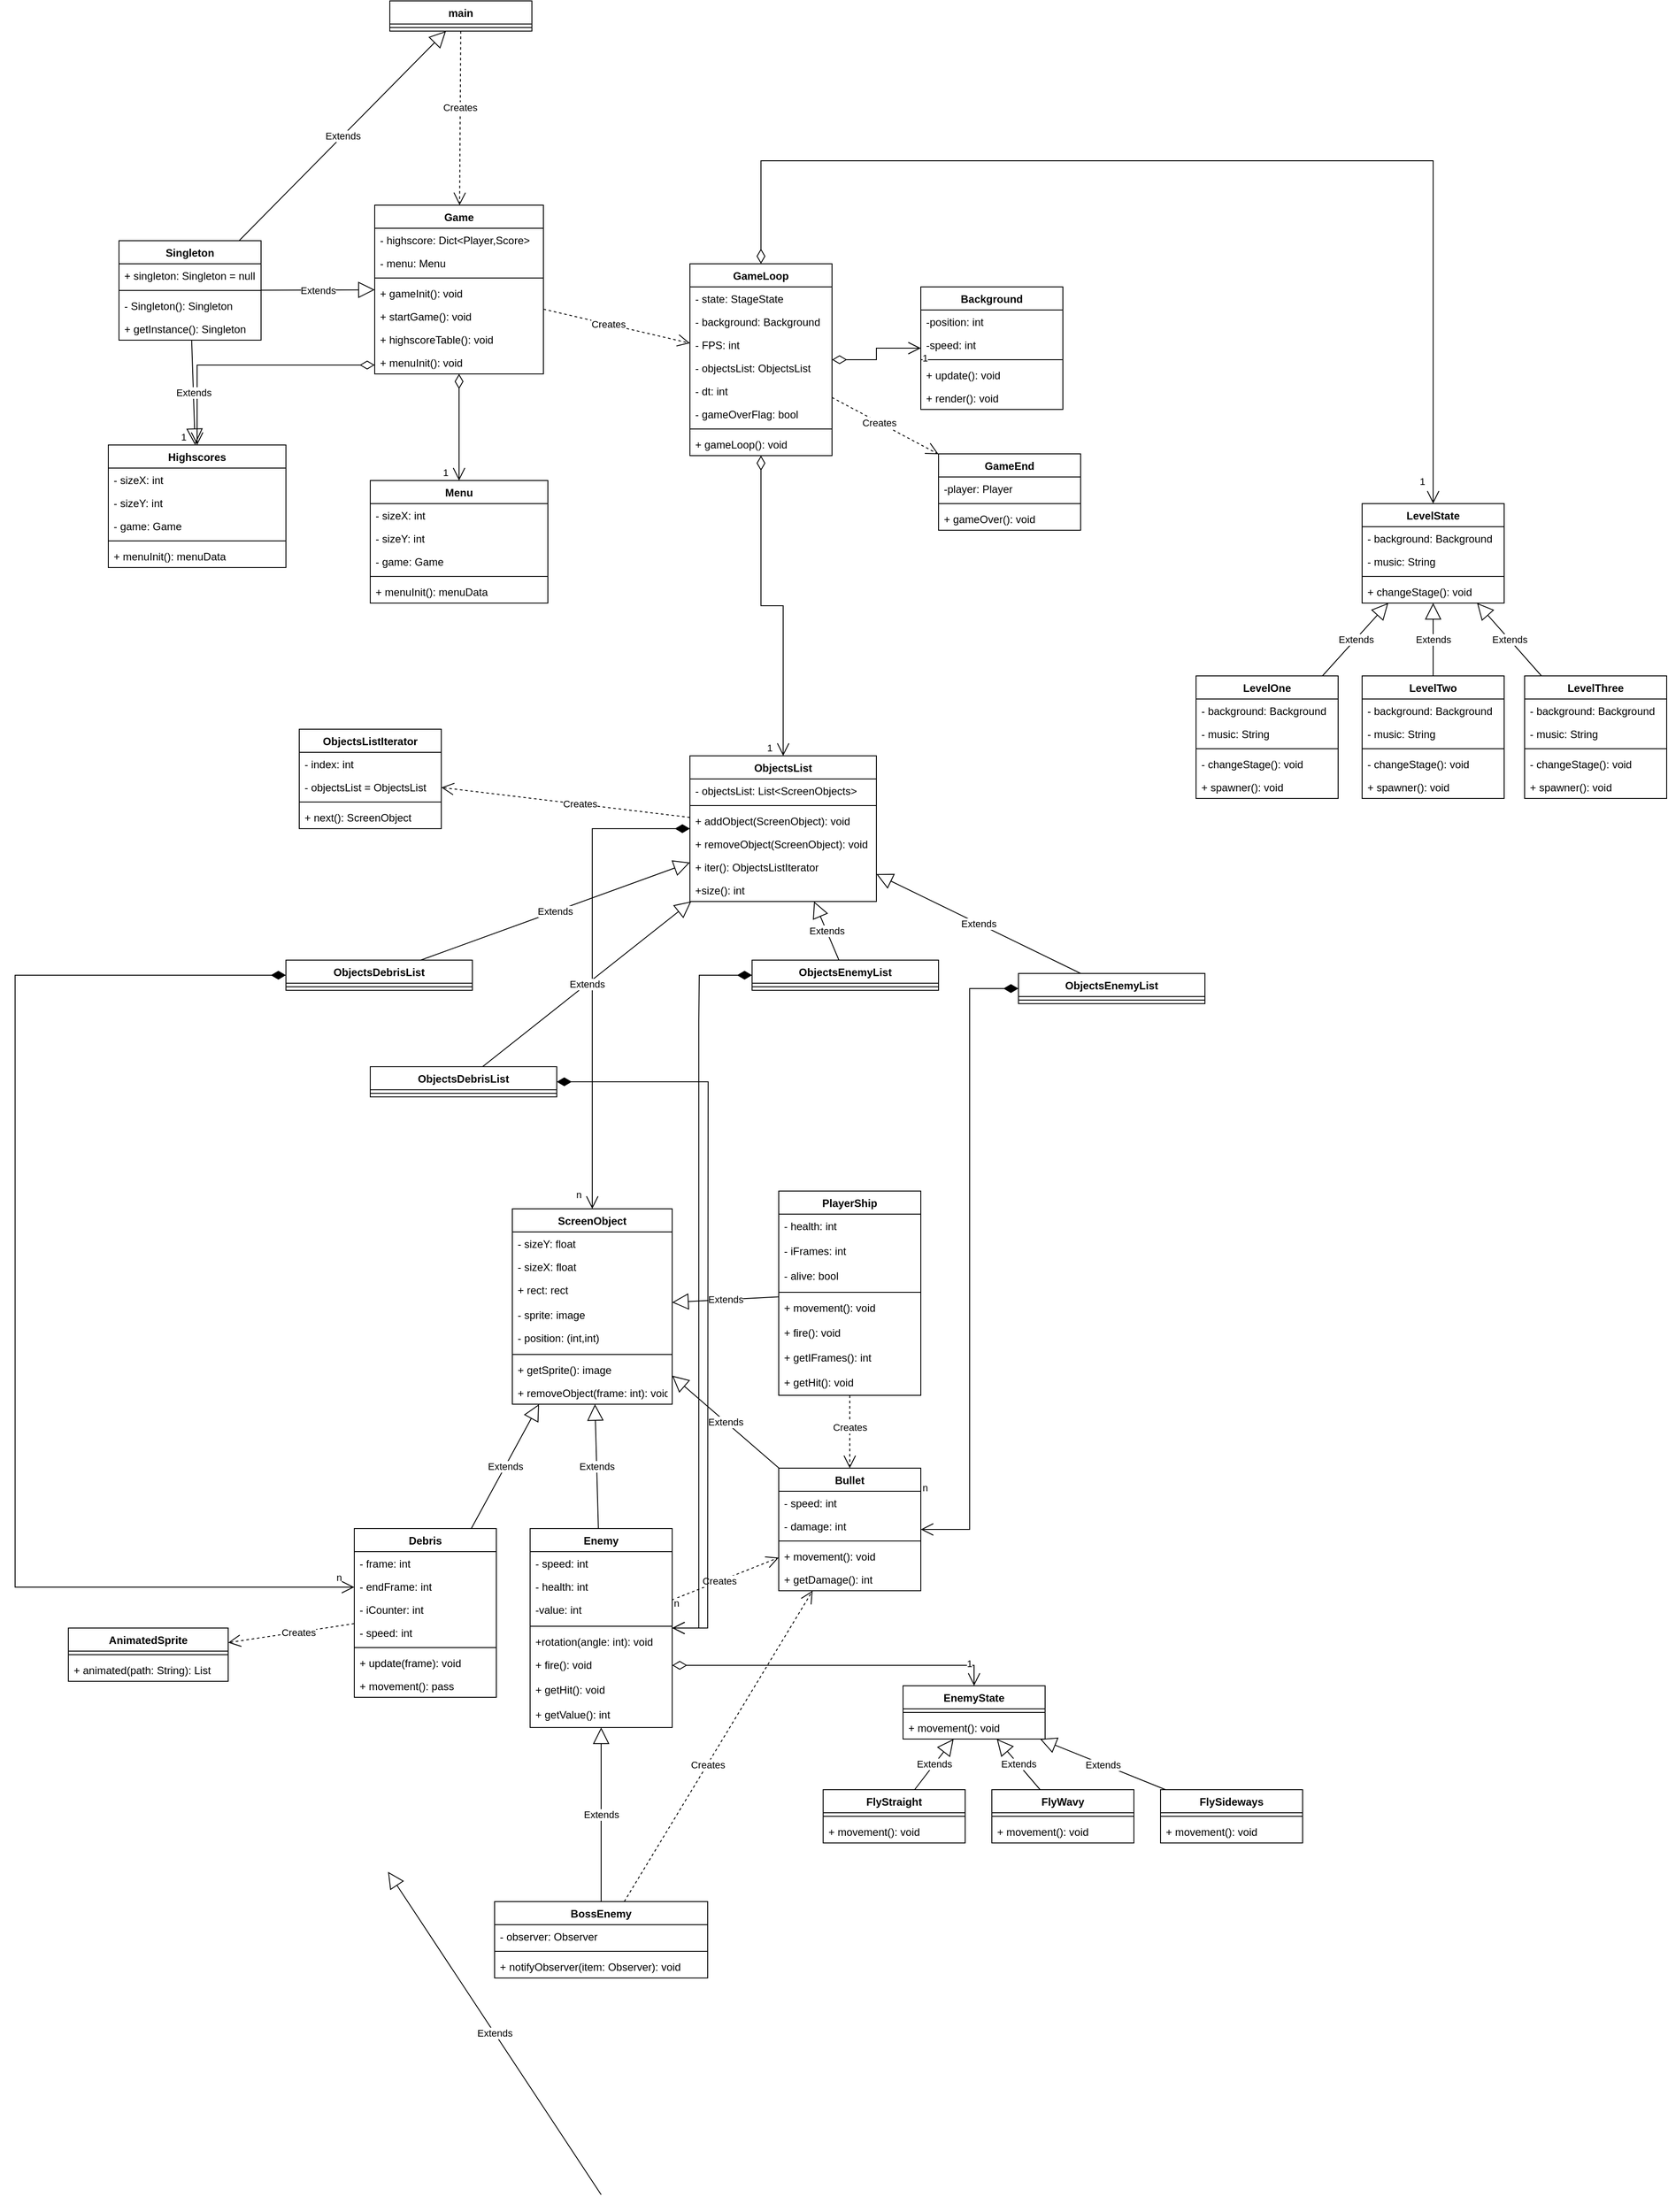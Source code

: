 <mxfile version="16.2.1" type="device"><diagram id="5GU9J7n69deFcwj34hFK" name="Page-1"><mxGraphModel dx="2723" dy="2198" grid="1" gridSize="10" guides="1" tooltips="1" connect="1" arrows="1" fold="1" page="1" pageScale="1" pageWidth="827" pageHeight="1169" math="0" shadow="0"><root><mxCell id="0"/><mxCell id="1" parent="0"/><mxCell id="Bd2ypG0HYfgtCxaTdTpd-13" value="Extends" style="endArrow=block;endSize=16;endFill=0;html=1;rounded=0;" parent="1" source="Bd2ypG0HYfgtCxaTdTpd-39" target="Bd2ypG0HYfgtCxaTdTpd-30" edge="1"><mxGeometry width="160" relative="1" as="geometry"><mxPoint x="130" y="1060" as="sourcePoint"/><mxPoint x="290" y="1060" as="targetPoint"/></mxGeometry></mxCell><mxCell id="Bd2ypG0HYfgtCxaTdTpd-16" value="Extends" style="endArrow=block;endSize=16;endFill=0;html=1;rounded=0;" parent="1" source="Bd2ypG0HYfgtCxaTdTpd-43" target="Bd2ypG0HYfgtCxaTdTpd-30" edge="1"><mxGeometry width="160" relative="1" as="geometry"><mxPoint x="340" y="598" as="sourcePoint"/><mxPoint x="340" y="540" as="targetPoint"/></mxGeometry></mxCell><mxCell id="Bd2ypG0HYfgtCxaTdTpd-26" value="ObjectsList" style="swimlane;fontStyle=1;align=center;verticalAlign=top;childLayout=stackLayout;horizontal=1;startSize=26;horizontalStack=0;resizeParent=1;resizeParentMax=0;resizeLast=0;collapsible=1;marginBottom=0;" parent="1" vertex="1"><mxGeometry x="230" y="340" width="210" height="164" as="geometry"/></mxCell><mxCell id="Bd2ypG0HYfgtCxaTdTpd-27" value="- objectsList: List&lt;ScreenObjects&gt; " style="text;strokeColor=none;fillColor=none;align=left;verticalAlign=top;spacingLeft=4;spacingRight=4;overflow=hidden;rotatable=0;points=[[0,0.5],[1,0.5]];portConstraint=eastwest;" parent="Bd2ypG0HYfgtCxaTdTpd-26" vertex="1"><mxGeometry y="26" width="210" height="26" as="geometry"/></mxCell><mxCell id="Bd2ypG0HYfgtCxaTdTpd-28" value="" style="line;strokeWidth=1;fillColor=none;align=left;verticalAlign=middle;spacingTop=-1;spacingLeft=3;spacingRight=3;rotatable=0;labelPosition=right;points=[];portConstraint=eastwest;" parent="Bd2ypG0HYfgtCxaTdTpd-26" vertex="1"><mxGeometry y="52" width="210" height="8" as="geometry"/></mxCell><mxCell id="Bd2ypG0HYfgtCxaTdTpd-166" value="+ addObject(ScreenObject): void" style="text;strokeColor=none;fillColor=none;align=left;verticalAlign=top;spacingLeft=4;spacingRight=4;overflow=hidden;rotatable=0;points=[[0,0.5],[1,0.5]];portConstraint=eastwest;" parent="Bd2ypG0HYfgtCxaTdTpd-26" vertex="1"><mxGeometry y="60" width="210" height="26" as="geometry"/></mxCell><mxCell id="Bd2ypG0HYfgtCxaTdTpd-167" value="+ removeObject(ScreenObject): void" style="text;strokeColor=none;fillColor=none;align=left;verticalAlign=top;spacingLeft=4;spacingRight=4;overflow=hidden;rotatable=0;points=[[0,0.5],[1,0.5]];portConstraint=eastwest;" parent="Bd2ypG0HYfgtCxaTdTpd-26" vertex="1"><mxGeometry y="86" width="210" height="26" as="geometry"/></mxCell><mxCell id="BNW-E4nLiA48lgjSjqrq-17" value="+ iter(): ObjectsListIterator" style="text;strokeColor=none;fillColor=none;align=left;verticalAlign=top;spacingLeft=4;spacingRight=4;overflow=hidden;rotatable=0;points=[[0,0.5],[1,0.5]];portConstraint=eastwest;" parent="Bd2ypG0HYfgtCxaTdTpd-26" vertex="1"><mxGeometry y="112" width="210" height="26" as="geometry"/></mxCell><mxCell id="DaxdCVypH50BhMHRXKdR-28" value="+size(): int" style="text;strokeColor=none;fillColor=none;align=left;verticalAlign=top;spacingLeft=4;spacingRight=4;overflow=hidden;rotatable=0;points=[[0,0.5],[1,0.5]];portConstraint=eastwest;" parent="Bd2ypG0HYfgtCxaTdTpd-26" vertex="1"><mxGeometry y="138" width="210" height="26" as="geometry"/></mxCell><mxCell id="Bd2ypG0HYfgtCxaTdTpd-30" value="ScreenObject" style="swimlane;fontStyle=1;align=center;verticalAlign=top;childLayout=stackLayout;horizontal=1;startSize=26;horizontalStack=0;resizeParent=1;resizeParentMax=0;resizeLast=0;collapsible=1;marginBottom=0;" parent="1" vertex="1"><mxGeometry x="30" y="850" width="180" height="220" as="geometry"/></mxCell><mxCell id="Bd2ypG0HYfgtCxaTdTpd-37" value="- sizeY: float" style="text;strokeColor=none;fillColor=none;align=left;verticalAlign=top;spacingLeft=4;spacingRight=4;overflow=hidden;rotatable=0;points=[[0,0.5],[1,0.5]];portConstraint=eastwest;" parent="Bd2ypG0HYfgtCxaTdTpd-30" vertex="1"><mxGeometry y="26" width="180" height="26" as="geometry"/></mxCell><mxCell id="Bd2ypG0HYfgtCxaTdTpd-36" value="- sizeX: float " style="text;strokeColor=none;fillColor=none;align=left;verticalAlign=top;spacingLeft=4;spacingRight=4;overflow=hidden;rotatable=0;points=[[0,0.5],[1,0.5]];portConstraint=eastwest;" parent="Bd2ypG0HYfgtCxaTdTpd-30" vertex="1"><mxGeometry y="52" width="180" height="26" as="geometry"/></mxCell><mxCell id="Bd2ypG0HYfgtCxaTdTpd-35" value="+ rect: rect" style="text;strokeColor=none;fillColor=none;align=left;verticalAlign=top;spacingLeft=4;spacingRight=4;overflow=hidden;rotatable=0;points=[[0,0.5],[1,0.5]];portConstraint=eastwest;" parent="Bd2ypG0HYfgtCxaTdTpd-30" vertex="1"><mxGeometry y="78" width="180" height="28" as="geometry"/></mxCell><mxCell id="Bd2ypG0HYfgtCxaTdTpd-130" value="- sprite: image" style="text;strokeColor=none;fillColor=none;align=left;verticalAlign=top;spacingLeft=4;spacingRight=4;overflow=hidden;rotatable=0;points=[[0,0.5],[1,0.5]];portConstraint=eastwest;" parent="Bd2ypG0HYfgtCxaTdTpd-30" vertex="1"><mxGeometry y="106" width="180" height="26" as="geometry"/></mxCell><mxCell id="BNW-E4nLiA48lgjSjqrq-86" value="- position: (int,int)" style="text;strokeColor=none;fillColor=none;align=left;verticalAlign=top;spacingLeft=4;spacingRight=4;overflow=hidden;rotatable=0;points=[[0,0.5],[1,0.5]];portConstraint=eastwest;" parent="Bd2ypG0HYfgtCxaTdTpd-30" vertex="1"><mxGeometry y="132" width="180" height="28" as="geometry"/></mxCell><mxCell id="Bd2ypG0HYfgtCxaTdTpd-32" value="" style="line;strokeWidth=1;fillColor=none;align=left;verticalAlign=middle;spacingTop=-1;spacingLeft=3;spacingRight=3;rotatable=0;labelPosition=right;points=[];portConstraint=eastwest;" parent="Bd2ypG0HYfgtCxaTdTpd-30" vertex="1"><mxGeometry y="160" width="180" height="8" as="geometry"/></mxCell><mxCell id="BNW-E4nLiA48lgjSjqrq-20" value="+ getSprite(): image" style="text;strokeColor=none;fillColor=none;align=left;verticalAlign=top;spacingLeft=4;spacingRight=4;overflow=hidden;rotatable=0;points=[[0,0.5],[1,0.5]];portConstraint=eastwest;" parent="Bd2ypG0HYfgtCxaTdTpd-30" vertex="1"><mxGeometry y="168" width="180" height="26" as="geometry"/></mxCell><mxCell id="BNW-E4nLiA48lgjSjqrq-21" value="+ removeObject(frame: int): void" style="text;strokeColor=none;fillColor=none;align=left;verticalAlign=top;spacingLeft=4;spacingRight=4;overflow=hidden;rotatable=0;points=[[0,0.5],[1,0.5]];portConstraint=eastwest;" parent="Bd2ypG0HYfgtCxaTdTpd-30" vertex="1"><mxGeometry y="194" width="180" height="26" as="geometry"/></mxCell><mxCell id="Bd2ypG0HYfgtCxaTdTpd-39" value="Enemy" style="swimlane;fontStyle=1;align=center;verticalAlign=top;childLayout=stackLayout;horizontal=1;startSize=26;horizontalStack=0;resizeParent=1;resizeParentMax=0;resizeLast=0;collapsible=1;marginBottom=0;" parent="1" vertex="1"><mxGeometry x="50" y="1210" width="160" height="224" as="geometry"/></mxCell><mxCell id="Bd2ypG0HYfgtCxaTdTpd-165" value="- speed: int" style="text;strokeColor=none;fillColor=none;align=left;verticalAlign=top;spacingLeft=4;spacingRight=4;overflow=hidden;rotatable=0;points=[[0,0.5],[1,0.5]];portConstraint=eastwest;" parent="Bd2ypG0HYfgtCxaTdTpd-39" vertex="1"><mxGeometry y="26" width="160" height="26" as="geometry"/></mxCell><mxCell id="Bd2ypG0HYfgtCxaTdTpd-40" value="- health: int" style="text;strokeColor=none;fillColor=none;align=left;verticalAlign=top;spacingLeft=4;spacingRight=4;overflow=hidden;rotatable=0;points=[[0,0.5],[1,0.5]];portConstraint=eastwest;" parent="Bd2ypG0HYfgtCxaTdTpd-39" vertex="1"><mxGeometry y="52" width="160" height="26" as="geometry"/></mxCell><mxCell id="DaxdCVypH50BhMHRXKdR-38" value="-value: int" style="text;strokeColor=none;fillColor=none;align=left;verticalAlign=top;spacingLeft=4;spacingRight=4;overflow=hidden;rotatable=0;points=[[0,0.5],[1,0.5]];portConstraint=eastwest;" parent="Bd2ypG0HYfgtCxaTdTpd-39" vertex="1"><mxGeometry y="78" width="160" height="28" as="geometry"/></mxCell><mxCell id="Bd2ypG0HYfgtCxaTdTpd-41" value="" style="line;strokeWidth=1;fillColor=none;align=left;verticalAlign=middle;spacingTop=-1;spacingLeft=3;spacingRight=3;rotatable=0;labelPosition=right;points=[];portConstraint=eastwest;" parent="Bd2ypG0HYfgtCxaTdTpd-39" vertex="1"><mxGeometry y="106" width="160" height="8" as="geometry"/></mxCell><mxCell id="BNW-E4nLiA48lgjSjqrq-18" value="+rotation(angle: int): void" style="text;strokeColor=none;fillColor=none;align=left;verticalAlign=top;spacingLeft=4;spacingRight=4;overflow=hidden;rotatable=0;points=[[0,0.5],[1,0.5]];portConstraint=eastwest;" parent="Bd2ypG0HYfgtCxaTdTpd-39" vertex="1"><mxGeometry y="114" width="160" height="26" as="geometry"/></mxCell><mxCell id="DaxdCVypH50BhMHRXKdR-23" value="+ fire(): void" style="text;strokeColor=none;fillColor=none;align=left;verticalAlign=top;spacingLeft=4;spacingRight=4;overflow=hidden;rotatable=0;points=[[0,0.5],[1,0.5]];portConstraint=eastwest;" parent="Bd2ypG0HYfgtCxaTdTpd-39" vertex="1"><mxGeometry y="140" width="160" height="28" as="geometry"/></mxCell><mxCell id="DaxdCVypH50BhMHRXKdR-37" value="+ getHit(): void" style="text;strokeColor=none;fillColor=none;align=left;verticalAlign=top;spacingLeft=4;spacingRight=4;overflow=hidden;rotatable=0;points=[[0,0.5],[1,0.5]];portConstraint=eastwest;" parent="Bd2ypG0HYfgtCxaTdTpd-39" vertex="1"><mxGeometry y="168" width="160" height="28" as="geometry"/></mxCell><mxCell id="DaxdCVypH50BhMHRXKdR-39" value="+ getValue(): int" style="text;strokeColor=none;fillColor=none;align=left;verticalAlign=top;spacingLeft=4;spacingRight=4;overflow=hidden;rotatable=0;points=[[0,0.5],[1,0.5]];portConstraint=eastwest;" parent="Bd2ypG0HYfgtCxaTdTpd-39" vertex="1"><mxGeometry y="196" width="160" height="28" as="geometry"/></mxCell><mxCell id="Bd2ypG0HYfgtCxaTdTpd-43" value="PlayerShip" style="swimlane;fontStyle=1;align=center;verticalAlign=top;childLayout=stackLayout;horizontal=1;startSize=26;horizontalStack=0;resizeParent=1;resizeParentMax=0;resizeLast=0;collapsible=1;marginBottom=0;" parent="1" vertex="1"><mxGeometry x="330" y="830" width="160" height="230" as="geometry"/></mxCell><mxCell id="Bd2ypG0HYfgtCxaTdTpd-48" value="- health: int" style="text;strokeColor=none;fillColor=none;align=left;verticalAlign=top;spacingLeft=4;spacingRight=4;overflow=hidden;rotatable=0;points=[[0,0.5],[1,0.5]];portConstraint=eastwest;" parent="Bd2ypG0HYfgtCxaTdTpd-43" vertex="1"><mxGeometry y="26" width="160" height="28" as="geometry"/></mxCell><mxCell id="BNW-E4nLiA48lgjSjqrq-22" value="- iFrames: int" style="text;strokeColor=none;fillColor=none;align=left;verticalAlign=top;spacingLeft=4;spacingRight=4;overflow=hidden;rotatable=0;points=[[0,0.5],[1,0.5]];portConstraint=eastwest;" parent="Bd2ypG0HYfgtCxaTdTpd-43" vertex="1"><mxGeometry y="54" width="160" height="28" as="geometry"/></mxCell><mxCell id="DaxdCVypH50BhMHRXKdR-20" value="- alive: bool" style="text;strokeColor=none;fillColor=none;align=left;verticalAlign=top;spacingLeft=4;spacingRight=4;overflow=hidden;rotatable=0;points=[[0,0.5],[1,0.5]];portConstraint=eastwest;" parent="Bd2ypG0HYfgtCxaTdTpd-43" vertex="1"><mxGeometry y="82" width="160" height="28" as="geometry"/></mxCell><mxCell id="Bd2ypG0HYfgtCxaTdTpd-45" value="" style="line;strokeWidth=1;fillColor=none;align=left;verticalAlign=middle;spacingTop=-1;spacingLeft=3;spacingRight=3;rotatable=0;labelPosition=right;points=[];portConstraint=eastwest;" parent="Bd2ypG0HYfgtCxaTdTpd-43" vertex="1"><mxGeometry y="110" width="160" height="8" as="geometry"/></mxCell><mxCell id="Bd2ypG0HYfgtCxaTdTpd-185" value="+ movement(): void" style="text;strokeColor=none;fillColor=none;align=left;verticalAlign=top;spacingLeft=4;spacingRight=4;overflow=hidden;rotatable=0;points=[[0,0.5],[1,0.5]];portConstraint=eastwest;" parent="Bd2ypG0HYfgtCxaTdTpd-43" vertex="1"><mxGeometry y="118" width="160" height="28" as="geometry"/></mxCell><mxCell id="DaxdCVypH50BhMHRXKdR-12" value="+ fire(): void" style="text;strokeColor=none;fillColor=none;align=left;verticalAlign=top;spacingLeft=4;spacingRight=4;overflow=hidden;rotatable=0;points=[[0,0.5],[1,0.5]];portConstraint=eastwest;" parent="Bd2ypG0HYfgtCxaTdTpd-43" vertex="1"><mxGeometry y="146" width="160" height="28" as="geometry"/></mxCell><mxCell id="DaxdCVypH50BhMHRXKdR-21" value="+ getIFrames(): int" style="text;strokeColor=none;fillColor=none;align=left;verticalAlign=top;spacingLeft=4;spacingRight=4;overflow=hidden;rotatable=0;points=[[0,0.5],[1,0.5]];portConstraint=eastwest;" parent="Bd2ypG0HYfgtCxaTdTpd-43" vertex="1"><mxGeometry y="174" width="160" height="28" as="geometry"/></mxCell><mxCell id="DaxdCVypH50BhMHRXKdR-22" value="+ getHit(): void" style="text;strokeColor=none;fillColor=none;align=left;verticalAlign=top;spacingLeft=4;spacingRight=4;overflow=hidden;rotatable=0;points=[[0,0.5],[1,0.5]];portConstraint=eastwest;" parent="Bd2ypG0HYfgtCxaTdTpd-43" vertex="1"><mxGeometry y="202" width="160" height="28" as="geometry"/></mxCell><mxCell id="Bd2ypG0HYfgtCxaTdTpd-55" value="" style="endArrow=open;html=1;endSize=12;startArrow=diamondThin;startSize=14;startFill=1;edgeStyle=orthogonalEdgeStyle;align=left;verticalAlign=bottom;rounded=0;" parent="1" source="Bd2ypG0HYfgtCxaTdTpd-26" target="Bd2ypG0HYfgtCxaTdTpd-30" edge="1"><mxGeometry x="-1" y="3" relative="1" as="geometry"><mxPoint x="70" y="488" as="sourcePoint"/><mxPoint x="230" y="488" as="targetPoint"/></mxGeometry></mxCell><mxCell id="Bd2ypG0HYfgtCxaTdTpd-56" value="&lt;span style=&quot;color: rgb(0 , 0 , 0) ; font-family: &amp;#34;helvetica&amp;#34; ; font-size: 11px ; font-style: normal ; font-weight: 400 ; letter-spacing: normal ; text-align: left ; text-indent: 0px ; text-transform: none ; word-spacing: 0px ; background-color: rgb(255 , 255 , 255) ; display: inline ; float: none&quot;&gt;n&lt;/span&gt;" style="text;whiteSpace=wrap;html=1;" parent="1" vertex="1"><mxGeometry x="100" y="820" width="30" height="30" as="geometry"/></mxCell><mxCell id="Bd2ypG0HYfgtCxaTdTpd-63" value="1" style="endArrow=open;html=1;endSize=12;startArrow=diamondThin;startSize=14;startFill=0;edgeStyle=orthogonalEdgeStyle;align=left;verticalAlign=bottom;rounded=0;" parent="1" source="Bd2ypG0HYfgtCxaTdTpd-153" target="Bd2ypG0HYfgtCxaTdTpd-26" edge="1"><mxGeometry x="1" y="-20" relative="1" as="geometry"><mxPoint x="610" y="-115" as="sourcePoint"/><mxPoint x="550" y="210" as="targetPoint"/><mxPoint as="offset"/></mxGeometry></mxCell><mxCell id="Bd2ypG0HYfgtCxaTdTpd-64" value="Game" style="swimlane;fontStyle=1;align=center;verticalAlign=top;childLayout=stackLayout;horizontal=1;startSize=26;horizontalStack=0;resizeParent=1;resizeParentMax=0;resizeLast=0;collapsible=1;marginBottom=0;" parent="1" vertex="1"><mxGeometry x="-125" y="-280" width="190" height="190" as="geometry"/></mxCell><mxCell id="Bd2ypG0HYfgtCxaTdTpd-65" value="- highscore: Dict&lt;Player,Score&gt;&#10;" style="text;strokeColor=none;fillColor=none;align=left;verticalAlign=top;spacingLeft=4;spacingRight=4;overflow=hidden;rotatable=0;points=[[0,0.5],[1,0.5]];portConstraint=eastwest;" parent="Bd2ypG0HYfgtCxaTdTpd-64" vertex="1"><mxGeometry y="26" width="190" height="26" as="geometry"/></mxCell><mxCell id="Bd2ypG0HYfgtCxaTdTpd-146" value="- menu: Menu" style="text;strokeColor=none;fillColor=none;align=left;verticalAlign=top;spacingLeft=4;spacingRight=4;overflow=hidden;rotatable=0;points=[[0,0.5],[1,0.5]];portConstraint=eastwest;" parent="Bd2ypG0HYfgtCxaTdTpd-64" vertex="1"><mxGeometry y="52" width="190" height="26" as="geometry"/></mxCell><mxCell id="Bd2ypG0HYfgtCxaTdTpd-66" value="" style="line;strokeWidth=1;fillColor=none;align=left;verticalAlign=middle;spacingTop=-1;spacingLeft=3;spacingRight=3;rotatable=0;labelPosition=right;points=[];portConstraint=eastwest;" parent="Bd2ypG0HYfgtCxaTdTpd-64" vertex="1"><mxGeometry y="78" width="190" height="8" as="geometry"/></mxCell><mxCell id="Bd2ypG0HYfgtCxaTdTpd-109" value="+ gameInit(): void" style="text;strokeColor=none;fillColor=none;align=left;verticalAlign=top;spacingLeft=4;spacingRight=4;overflow=hidden;rotatable=0;points=[[0,0.5],[1,0.5]];portConstraint=eastwest;" parent="Bd2ypG0HYfgtCxaTdTpd-64" vertex="1"><mxGeometry y="86" width="190" height="26" as="geometry"/></mxCell><mxCell id="Bd2ypG0HYfgtCxaTdTpd-159" value="+ startGame(): void" style="text;strokeColor=none;fillColor=none;align=left;verticalAlign=top;spacingLeft=4;spacingRight=4;overflow=hidden;rotatable=0;points=[[0,0.5],[1,0.5]];portConstraint=eastwest;" parent="Bd2ypG0HYfgtCxaTdTpd-64" vertex="1"><mxGeometry y="112" width="190" height="26" as="geometry"/></mxCell><mxCell id="Bd2ypG0HYfgtCxaTdTpd-160" value="+ highscoreTable(): void" style="text;strokeColor=none;fillColor=none;align=left;verticalAlign=top;spacingLeft=4;spacingRight=4;overflow=hidden;rotatable=0;points=[[0,0.5],[1,0.5]];portConstraint=eastwest;" parent="Bd2ypG0HYfgtCxaTdTpd-64" vertex="1"><mxGeometry y="138" width="190" height="26" as="geometry"/></mxCell><mxCell id="Bd2ypG0HYfgtCxaTdTpd-161" value="+ menuInit(): void" style="text;strokeColor=none;fillColor=none;align=left;verticalAlign=top;spacingLeft=4;spacingRight=4;overflow=hidden;rotatable=0;points=[[0,0.5],[1,0.5]];portConstraint=eastwest;" parent="Bd2ypG0HYfgtCxaTdTpd-64" vertex="1"><mxGeometry y="164" width="190" height="26" as="geometry"/></mxCell><mxCell id="Bd2ypG0HYfgtCxaTdTpd-68" value="Creates" style="endArrow=open;endSize=12;dashed=1;html=1;rounded=0;" parent="1" source="Bd2ypG0HYfgtCxaTdTpd-64" target="Bd2ypG0HYfgtCxaTdTpd-153" edge="1"><mxGeometry x="-0.118" width="160" relative="1" as="geometry"><mxPoint x="550" y="340" as="sourcePoint"/><mxPoint x="470" y="-260" as="targetPoint"/><mxPoint as="offset"/></mxGeometry></mxCell><mxCell id="Bd2ypG0HYfgtCxaTdTpd-69" value="LevelState" style="swimlane;fontStyle=1;align=center;verticalAlign=top;childLayout=stackLayout;horizontal=1;startSize=26;horizontalStack=0;resizeParent=1;resizeParentMax=0;resizeLast=0;collapsible=1;marginBottom=0;" parent="1" vertex="1"><mxGeometry x="987" y="56" width="160" height="112" as="geometry"/></mxCell><mxCell id="Bd2ypG0HYfgtCxaTdTpd-70" value="- background: Background" style="text;strokeColor=none;fillColor=none;align=left;verticalAlign=top;spacingLeft=4;spacingRight=4;overflow=hidden;rotatable=0;points=[[0,0.5],[1,0.5]];portConstraint=eastwest;" parent="Bd2ypG0HYfgtCxaTdTpd-69" vertex="1"><mxGeometry y="26" width="160" height="26" as="geometry"/></mxCell><mxCell id="QikSle0bWTc-VuUuvZXA-9" value="- music: String" style="text;strokeColor=none;fillColor=none;align=left;verticalAlign=top;spacingLeft=4;spacingRight=4;overflow=hidden;rotatable=0;points=[[0,0.5],[1,0.5]];portConstraint=eastwest;" vertex="1" parent="Bd2ypG0HYfgtCxaTdTpd-69"><mxGeometry y="52" width="160" height="26" as="geometry"/></mxCell><mxCell id="Bd2ypG0HYfgtCxaTdTpd-71" value="" style="line;strokeWidth=1;fillColor=none;align=left;verticalAlign=middle;spacingTop=-1;spacingLeft=3;spacingRight=3;rotatable=0;labelPosition=right;points=[];portConstraint=eastwest;" parent="Bd2ypG0HYfgtCxaTdTpd-69" vertex="1"><mxGeometry y="78" width="160" height="8" as="geometry"/></mxCell><mxCell id="Bd2ypG0HYfgtCxaTdTpd-73" value="+ changeStage(): void" style="text;strokeColor=none;fillColor=none;align=left;verticalAlign=top;spacingLeft=4;spacingRight=4;overflow=hidden;rotatable=0;points=[[0,0.5],[1,0.5]];portConstraint=eastwest;" parent="Bd2ypG0HYfgtCxaTdTpd-69" vertex="1"><mxGeometry y="86" width="160" height="26" as="geometry"/></mxCell><mxCell id="Bd2ypG0HYfgtCxaTdTpd-75" value="1" style="endArrow=open;html=1;endSize=12;startArrow=diamondThin;startSize=14;startFill=0;edgeStyle=orthogonalEdgeStyle;align=left;verticalAlign=bottom;rounded=0;" parent="1" source="Bd2ypG0HYfgtCxaTdTpd-153" target="Bd2ypG0HYfgtCxaTdTpd-69" edge="1"><mxGeometry x="0.975" y="-17" relative="1" as="geometry"><mxPoint x="620" y="218" as="sourcePoint"/><mxPoint x="620" y="270" as="targetPoint"/><mxPoint y="-1" as="offset"/><Array as="points"><mxPoint x="310" y="-330"/><mxPoint x="1067" y="-330"/></Array></mxGeometry></mxCell><mxCell id="Bd2ypG0HYfgtCxaTdTpd-76" value="LevelOne" style="swimlane;fontStyle=1;align=center;verticalAlign=top;childLayout=stackLayout;horizontal=1;startSize=26;horizontalStack=0;resizeParent=1;resizeParentMax=0;resizeLast=0;collapsible=1;marginBottom=0;" parent="1" vertex="1"><mxGeometry x="800" y="250" width="160" height="138" as="geometry"/></mxCell><mxCell id="Bd2ypG0HYfgtCxaTdTpd-77" value="- background: Background" style="text;strokeColor=none;fillColor=none;align=left;verticalAlign=top;spacingLeft=4;spacingRight=4;overflow=hidden;rotatable=0;points=[[0,0.5],[1,0.5]];portConstraint=eastwest;" parent="Bd2ypG0HYfgtCxaTdTpd-76" vertex="1"><mxGeometry y="26" width="160" height="26" as="geometry"/></mxCell><mxCell id="QikSle0bWTc-VuUuvZXA-1" value="- music: String" style="text;strokeColor=none;fillColor=none;align=left;verticalAlign=top;spacingLeft=4;spacingRight=4;overflow=hidden;rotatable=0;points=[[0,0.5],[1,0.5]];portConstraint=eastwest;" vertex="1" parent="Bd2ypG0HYfgtCxaTdTpd-76"><mxGeometry y="52" width="160" height="26" as="geometry"/></mxCell><mxCell id="Bd2ypG0HYfgtCxaTdTpd-78" value="" style="line;strokeWidth=1;fillColor=none;align=left;verticalAlign=middle;spacingTop=-1;spacingLeft=3;spacingRight=3;rotatable=0;labelPosition=right;points=[];portConstraint=eastwest;" parent="Bd2ypG0HYfgtCxaTdTpd-76" vertex="1"><mxGeometry y="78" width="160" height="8" as="geometry"/></mxCell><mxCell id="Bd2ypG0HYfgtCxaTdTpd-79" value="- changeStage(): void" style="text;strokeColor=none;fillColor=none;align=left;verticalAlign=top;spacingLeft=4;spacingRight=4;overflow=hidden;rotatable=0;points=[[0,0.5],[1,0.5]];portConstraint=eastwest;" parent="Bd2ypG0HYfgtCxaTdTpd-76" vertex="1"><mxGeometry y="86" width="160" height="26" as="geometry"/></mxCell><mxCell id="QikSle0bWTc-VuUuvZXA-6" value="+ spawner(): void" style="text;strokeColor=none;fillColor=none;align=left;verticalAlign=top;spacingLeft=4;spacingRight=4;overflow=hidden;rotatable=0;points=[[0,0.5],[1,0.5]];portConstraint=eastwest;" vertex="1" parent="Bd2ypG0HYfgtCxaTdTpd-76"><mxGeometry y="112" width="160" height="26" as="geometry"/></mxCell><mxCell id="Bd2ypG0HYfgtCxaTdTpd-80" value="LevelTwo" style="swimlane;fontStyle=1;align=center;verticalAlign=top;childLayout=stackLayout;horizontal=1;startSize=26;horizontalStack=0;resizeParent=1;resizeParentMax=0;resizeLast=0;collapsible=1;marginBottom=0;" parent="1" vertex="1"><mxGeometry x="987" y="250" width="160" height="138" as="geometry"/></mxCell><mxCell id="QikSle0bWTc-VuUuvZXA-2" value="- background: Background" style="text;strokeColor=none;fillColor=none;align=left;verticalAlign=top;spacingLeft=4;spacingRight=4;overflow=hidden;rotatable=0;points=[[0,0.5],[1,0.5]];portConstraint=eastwest;" vertex="1" parent="Bd2ypG0HYfgtCxaTdTpd-80"><mxGeometry y="26" width="160" height="26" as="geometry"/></mxCell><mxCell id="QikSle0bWTc-VuUuvZXA-3" value="- music: String" style="text;strokeColor=none;fillColor=none;align=left;verticalAlign=top;spacingLeft=4;spacingRight=4;overflow=hidden;rotatable=0;points=[[0,0.5],[1,0.5]];portConstraint=eastwest;" vertex="1" parent="Bd2ypG0HYfgtCxaTdTpd-80"><mxGeometry y="52" width="160" height="26" as="geometry"/></mxCell><mxCell id="Bd2ypG0HYfgtCxaTdTpd-82" value="" style="line;strokeWidth=1;fillColor=none;align=left;verticalAlign=middle;spacingTop=-1;spacingLeft=3;spacingRight=3;rotatable=0;labelPosition=right;points=[];portConstraint=eastwest;" parent="Bd2ypG0HYfgtCxaTdTpd-80" vertex="1"><mxGeometry y="78" width="160" height="8" as="geometry"/></mxCell><mxCell id="Bd2ypG0HYfgtCxaTdTpd-83" value="- changeStage(): void" style="text;strokeColor=none;fillColor=none;align=left;verticalAlign=top;spacingLeft=4;spacingRight=4;overflow=hidden;rotatable=0;points=[[0,0.5],[1,0.5]];portConstraint=eastwest;" parent="Bd2ypG0HYfgtCxaTdTpd-80" vertex="1"><mxGeometry y="86" width="160" height="26" as="geometry"/></mxCell><mxCell id="QikSle0bWTc-VuUuvZXA-7" value="+ spawner(): void" style="text;strokeColor=none;fillColor=none;align=left;verticalAlign=top;spacingLeft=4;spacingRight=4;overflow=hidden;rotatable=0;points=[[0,0.5],[1,0.5]];portConstraint=eastwest;" vertex="1" parent="Bd2ypG0HYfgtCxaTdTpd-80"><mxGeometry y="112" width="160" height="26" as="geometry"/></mxCell><mxCell id="Bd2ypG0HYfgtCxaTdTpd-84" value="LevelThree" style="swimlane;fontStyle=1;align=center;verticalAlign=top;childLayout=stackLayout;horizontal=1;startSize=26;horizontalStack=0;resizeParent=1;resizeParentMax=0;resizeLast=0;collapsible=1;marginBottom=0;" parent="1" vertex="1"><mxGeometry x="1170" y="250" width="160" height="138" as="geometry"/></mxCell><mxCell id="QikSle0bWTc-VuUuvZXA-5" value="- background: Background" style="text;strokeColor=none;fillColor=none;align=left;verticalAlign=top;spacingLeft=4;spacingRight=4;overflow=hidden;rotatable=0;points=[[0,0.5],[1,0.5]];portConstraint=eastwest;" vertex="1" parent="Bd2ypG0HYfgtCxaTdTpd-84"><mxGeometry y="26" width="160" height="26" as="geometry"/></mxCell><mxCell id="QikSle0bWTc-VuUuvZXA-4" value="- music: String" style="text;strokeColor=none;fillColor=none;align=left;verticalAlign=top;spacingLeft=4;spacingRight=4;overflow=hidden;rotatable=0;points=[[0,0.5],[1,0.5]];portConstraint=eastwest;" vertex="1" parent="Bd2ypG0HYfgtCxaTdTpd-84"><mxGeometry y="52" width="160" height="26" as="geometry"/></mxCell><mxCell id="Bd2ypG0HYfgtCxaTdTpd-86" value="" style="line;strokeWidth=1;fillColor=none;align=left;verticalAlign=middle;spacingTop=-1;spacingLeft=3;spacingRight=3;rotatable=0;labelPosition=right;points=[];portConstraint=eastwest;" parent="Bd2ypG0HYfgtCxaTdTpd-84" vertex="1"><mxGeometry y="78" width="160" height="8" as="geometry"/></mxCell><mxCell id="Bd2ypG0HYfgtCxaTdTpd-87" value="- changeStage(): void" style="text;strokeColor=none;fillColor=none;align=left;verticalAlign=top;spacingLeft=4;spacingRight=4;overflow=hidden;rotatable=0;points=[[0,0.5],[1,0.5]];portConstraint=eastwest;" parent="Bd2ypG0HYfgtCxaTdTpd-84" vertex="1"><mxGeometry y="86" width="160" height="26" as="geometry"/></mxCell><mxCell id="QikSle0bWTc-VuUuvZXA-8" value="+ spawner(): void" style="text;strokeColor=none;fillColor=none;align=left;verticalAlign=top;spacingLeft=4;spacingRight=4;overflow=hidden;rotatable=0;points=[[0,0.5],[1,0.5]];portConstraint=eastwest;" vertex="1" parent="Bd2ypG0HYfgtCxaTdTpd-84"><mxGeometry y="112" width="160" height="26" as="geometry"/></mxCell><mxCell id="Bd2ypG0HYfgtCxaTdTpd-88" value="Extends" style="endArrow=block;endSize=16;endFill=0;html=1;rounded=0;" parent="1" source="Bd2ypG0HYfgtCxaTdTpd-76" target="Bd2ypG0HYfgtCxaTdTpd-69" edge="1"><mxGeometry width="160" relative="1" as="geometry"><mxPoint x="492.378" y="472" as="sourcePoint"/><mxPoint x="420" y="415.476" as="targetPoint"/></mxGeometry></mxCell><mxCell id="Bd2ypG0HYfgtCxaTdTpd-89" value="Extends" style="endArrow=block;endSize=16;endFill=0;html=1;rounded=0;" parent="1" source="Bd2ypG0HYfgtCxaTdTpd-80" target="Bd2ypG0HYfgtCxaTdTpd-69" edge="1"><mxGeometry width="160" relative="1" as="geometry"><mxPoint x="897.539" y="260" as="sourcePoint"/><mxPoint x="909.461" y="192" as="targetPoint"/></mxGeometry></mxCell><mxCell id="Bd2ypG0HYfgtCxaTdTpd-90" value="Extends" style="endArrow=block;endSize=16;endFill=0;html=1;rounded=0;" parent="1" source="Bd2ypG0HYfgtCxaTdTpd-84" target="Bd2ypG0HYfgtCxaTdTpd-69" edge="1"><mxGeometry width="160" relative="1" as="geometry"><mxPoint x="907.539" y="270" as="sourcePoint"/><mxPoint x="919.461" y="202" as="targetPoint"/></mxGeometry></mxCell><mxCell id="Bd2ypG0HYfgtCxaTdTpd-91" value="EnemyState" style="swimlane;fontStyle=1;align=center;verticalAlign=top;childLayout=stackLayout;horizontal=1;startSize=26;horizontalStack=0;resizeParent=1;resizeParentMax=0;resizeLast=0;collapsible=1;marginBottom=0;" parent="1" vertex="1"><mxGeometry x="470" y="1387" width="160" height="60" as="geometry"/></mxCell><mxCell id="Bd2ypG0HYfgtCxaTdTpd-93" value="" style="line;strokeWidth=1;fillColor=none;align=left;verticalAlign=middle;spacingTop=-1;spacingLeft=3;spacingRight=3;rotatable=0;labelPosition=right;points=[];portConstraint=eastwest;" parent="Bd2ypG0HYfgtCxaTdTpd-91" vertex="1"><mxGeometry y="26" width="160" height="8" as="geometry"/></mxCell><mxCell id="Bd2ypG0HYfgtCxaTdTpd-94" value="+ movement(): void" style="text;strokeColor=none;fillColor=none;align=left;verticalAlign=top;spacingLeft=4;spacingRight=4;overflow=hidden;rotatable=0;points=[[0,0.5],[1,0.5]];portConstraint=eastwest;" parent="Bd2ypG0HYfgtCxaTdTpd-91" vertex="1"><mxGeometry y="34" width="160" height="26" as="geometry"/></mxCell><mxCell id="Bd2ypG0HYfgtCxaTdTpd-95" value="1" style="endArrow=open;html=1;endSize=12;startArrow=diamondThin;startSize=14;startFill=0;edgeStyle=orthogonalEdgeStyle;align=left;verticalAlign=bottom;rounded=0;" parent="1" source="DaxdCVypH50BhMHRXKdR-23" target="Bd2ypG0HYfgtCxaTdTpd-91" edge="1"><mxGeometry x="0.908" y="-10" relative="1" as="geometry"><mxPoint x="500" y="739" as="sourcePoint"/><mxPoint x="637" y="739" as="targetPoint"/><mxPoint as="offset"/></mxGeometry></mxCell><mxCell id="Bd2ypG0HYfgtCxaTdTpd-96" value="FlyStraight" style="swimlane;fontStyle=1;align=center;verticalAlign=top;childLayout=stackLayout;horizontal=1;startSize=26;horizontalStack=0;resizeParent=1;resizeParentMax=0;resizeLast=0;collapsible=1;marginBottom=0;" parent="1" vertex="1"><mxGeometry x="380" y="1504" width="160" height="60" as="geometry"/></mxCell><mxCell id="Bd2ypG0HYfgtCxaTdTpd-97" value="" style="line;strokeWidth=1;fillColor=none;align=left;verticalAlign=middle;spacingTop=-1;spacingLeft=3;spacingRight=3;rotatable=0;labelPosition=right;points=[];portConstraint=eastwest;" parent="Bd2ypG0HYfgtCxaTdTpd-96" vertex="1"><mxGeometry y="26" width="160" height="8" as="geometry"/></mxCell><mxCell id="DaxdCVypH50BhMHRXKdR-24" value="+ movement(): void" style="text;strokeColor=none;fillColor=none;align=left;verticalAlign=top;spacingLeft=4;spacingRight=4;overflow=hidden;rotatable=0;points=[[0,0.5],[1,0.5]];portConstraint=eastwest;" parent="Bd2ypG0HYfgtCxaTdTpd-96" vertex="1"><mxGeometry y="34" width="160" height="26" as="geometry"/></mxCell><mxCell id="Bd2ypG0HYfgtCxaTdTpd-99" value="FlyWavy" style="swimlane;fontStyle=1;align=center;verticalAlign=top;childLayout=stackLayout;horizontal=1;startSize=26;horizontalStack=0;resizeParent=1;resizeParentMax=0;resizeLast=0;collapsible=1;marginBottom=0;" parent="1" vertex="1"><mxGeometry x="570" y="1504" width="160" height="60" as="geometry"/></mxCell><mxCell id="Bd2ypG0HYfgtCxaTdTpd-100" value="" style="line;strokeWidth=1;fillColor=none;align=left;verticalAlign=middle;spacingTop=-1;spacingLeft=3;spacingRight=3;rotatable=0;labelPosition=right;points=[];portConstraint=eastwest;" parent="Bd2ypG0HYfgtCxaTdTpd-99" vertex="1"><mxGeometry y="26" width="160" height="8" as="geometry"/></mxCell><mxCell id="DaxdCVypH50BhMHRXKdR-25" value="+ movement(): void" style="text;strokeColor=none;fillColor=none;align=left;verticalAlign=top;spacingLeft=4;spacingRight=4;overflow=hidden;rotatable=0;points=[[0,0.5],[1,0.5]];portConstraint=eastwest;" parent="Bd2ypG0HYfgtCxaTdTpd-99" vertex="1"><mxGeometry y="34" width="160" height="26" as="geometry"/></mxCell><mxCell id="Bd2ypG0HYfgtCxaTdTpd-102" value="Extends" style="endArrow=block;endSize=16;endFill=0;html=1;rounded=0;" parent="1" source="Bd2ypG0HYfgtCxaTdTpd-96" target="Bd2ypG0HYfgtCxaTdTpd-91" edge="1"><mxGeometry width="160" relative="1" as="geometry"><mxPoint x="1467.539" y="1294" as="sourcePoint"/><mxPoint x="1479.461" y="1226" as="targetPoint"/></mxGeometry></mxCell><mxCell id="Bd2ypG0HYfgtCxaTdTpd-103" value="Extends" style="endArrow=block;endSize=16;endFill=0;html=1;rounded=0;" parent="1" source="Bd2ypG0HYfgtCxaTdTpd-99" target="Bd2ypG0HYfgtCxaTdTpd-91" edge="1"><mxGeometry width="160" relative="1" as="geometry"><mxPoint x="495" y="1514" as="sourcePoint"/><mxPoint x="545" y="1454" as="targetPoint"/></mxGeometry></mxCell><mxCell id="Bd2ypG0HYfgtCxaTdTpd-104" value="BossEnemy" style="swimlane;fontStyle=1;align=center;verticalAlign=top;childLayout=stackLayout;horizontal=1;startSize=26;horizontalStack=0;resizeParent=1;resizeParentMax=0;resizeLast=0;collapsible=1;marginBottom=0;" parent="1" vertex="1"><mxGeometry x="10" y="1630" width="240" height="86" as="geometry"/></mxCell><mxCell id="Bd2ypG0HYfgtCxaTdTpd-120" value="- observer: Observer" style="text;strokeColor=none;fillColor=none;align=left;verticalAlign=top;spacingLeft=4;spacingRight=4;overflow=hidden;rotatable=0;points=[[0,0.5],[1,0.5]];portConstraint=eastwest;" parent="Bd2ypG0HYfgtCxaTdTpd-104" vertex="1"><mxGeometry y="26" width="240" height="26" as="geometry"/></mxCell><mxCell id="Bd2ypG0HYfgtCxaTdTpd-106" value="" style="line;strokeWidth=1;fillColor=none;align=left;verticalAlign=middle;spacingTop=-1;spacingLeft=3;spacingRight=3;rotatable=0;labelPosition=right;points=[];portConstraint=eastwest;" parent="Bd2ypG0HYfgtCxaTdTpd-104" vertex="1"><mxGeometry y="52" width="240" height="8" as="geometry"/></mxCell><mxCell id="Bd2ypG0HYfgtCxaTdTpd-121" value="+ notifyObserver(item: Observer): void" style="text;strokeColor=none;fillColor=none;align=left;verticalAlign=top;spacingLeft=4;spacingRight=4;overflow=hidden;rotatable=0;points=[[0,0.5],[1,0.5]];portConstraint=eastwest;" parent="Bd2ypG0HYfgtCxaTdTpd-104" vertex="1"><mxGeometry y="60" width="240" height="26" as="geometry"/></mxCell><mxCell id="Bd2ypG0HYfgtCxaTdTpd-107" value="Extends" style="endArrow=block;endSize=16;endFill=0;html=1;rounded=0;" parent="1" source="Bd2ypG0HYfgtCxaTdTpd-104" target="Bd2ypG0HYfgtCxaTdTpd-39" edge="1"><mxGeometry width="160" relative="1" as="geometry"><mxPoint x="140" y="1220" as="sourcePoint"/><mxPoint x="140" y="1154" as="targetPoint"/></mxGeometry></mxCell><mxCell id="Bd2ypG0HYfgtCxaTdTpd-119" value="Extends" style="endArrow=block;endSize=16;endFill=0;html=1;rounded=0;" parent="1" target="Bd2ypG0HYfgtCxaTdTpd-110" edge="1"><mxGeometry width="160" relative="1" as="geometry"><mxPoint x="130" y="1960" as="sourcePoint"/><mxPoint x="-110" y="1596.476" as="targetPoint"/></mxGeometry></mxCell><mxCell id="Bd2ypG0HYfgtCxaTdTpd-122" value="Bullet" style="swimlane;fontStyle=1;align=center;verticalAlign=top;childLayout=stackLayout;horizontal=1;startSize=26;horizontalStack=0;resizeParent=1;resizeParentMax=0;resizeLast=0;collapsible=1;marginBottom=0;" parent="1" vertex="1"><mxGeometry x="330" y="1142" width="160" height="138" as="geometry"/></mxCell><mxCell id="DaxdCVypH50BhMHRXKdR-27" value="- speed: int" style="text;strokeColor=none;fillColor=none;align=left;verticalAlign=top;spacingLeft=4;spacingRight=4;overflow=hidden;rotatable=0;points=[[0,0.5],[1,0.5]];portConstraint=eastwest;" parent="Bd2ypG0HYfgtCxaTdTpd-122" vertex="1"><mxGeometry y="26" width="160" height="26" as="geometry"/></mxCell><mxCell id="DaxdCVypH50BhMHRXKdR-46" value="- damage: int" style="text;strokeColor=none;fillColor=none;align=left;verticalAlign=top;spacingLeft=4;spacingRight=4;overflow=hidden;rotatable=0;points=[[0,0.5],[1,0.5]];portConstraint=eastwest;" parent="Bd2ypG0HYfgtCxaTdTpd-122" vertex="1"><mxGeometry y="52" width="160" height="26" as="geometry"/></mxCell><mxCell id="Bd2ypG0HYfgtCxaTdTpd-125" value="" style="line;strokeWidth=1;fillColor=none;align=left;verticalAlign=middle;spacingTop=-1;spacingLeft=3;spacingRight=3;rotatable=0;labelPosition=right;points=[];portConstraint=eastwest;" parent="Bd2ypG0HYfgtCxaTdTpd-122" vertex="1"><mxGeometry y="78" width="160" height="8" as="geometry"/></mxCell><mxCell id="DaxdCVypH50BhMHRXKdR-26" value="+ movement(): void" style="text;strokeColor=none;fillColor=none;align=left;verticalAlign=top;spacingLeft=4;spacingRight=4;overflow=hidden;rotatable=0;points=[[0,0.5],[1,0.5]];portConstraint=eastwest;" parent="Bd2ypG0HYfgtCxaTdTpd-122" vertex="1"><mxGeometry y="86" width="160" height="26" as="geometry"/></mxCell><mxCell id="DaxdCVypH50BhMHRXKdR-45" value="+ getDamage(): int" style="text;strokeColor=none;fillColor=none;align=left;verticalAlign=top;spacingLeft=4;spacingRight=4;overflow=hidden;rotatable=0;points=[[0,0.5],[1,0.5]];portConstraint=eastwest;" parent="Bd2ypG0HYfgtCxaTdTpd-122" vertex="1"><mxGeometry y="112" width="160" height="26" as="geometry"/></mxCell><mxCell id="Bd2ypG0HYfgtCxaTdTpd-126" value="Extends" style="endArrow=block;endSize=16;endFill=0;html=1;rounded=0;" parent="1" source="Bd2ypG0HYfgtCxaTdTpd-122" target="Bd2ypG0HYfgtCxaTdTpd-30" edge="1"><mxGeometry width="160" relative="1" as="geometry"><mxPoint x="520" y="547" as="sourcePoint"/><mxPoint x="420" y="527" as="targetPoint"/></mxGeometry></mxCell><mxCell id="Bd2ypG0HYfgtCxaTdTpd-127" value="Creates" style="endArrow=open;endSize=12;dashed=1;html=1;rounded=0;" parent="1" source="Bd2ypG0HYfgtCxaTdTpd-43" target="Bd2ypG0HYfgtCxaTdTpd-122" edge="1"><mxGeometry x="-0.118" width="160" relative="1" as="geometry"><mxPoint x="410" y="307" as="sourcePoint"/><mxPoint x="540" y="307" as="targetPoint"/><mxPoint as="offset"/></mxGeometry></mxCell><mxCell id="Bd2ypG0HYfgtCxaTdTpd-128" value="Creates" style="endArrow=open;endSize=12;dashed=1;html=1;rounded=0;" parent="1" source="Bd2ypG0HYfgtCxaTdTpd-39" target="Bd2ypG0HYfgtCxaTdTpd-122" edge="1"><mxGeometry x="-0.118" width="160" relative="1" as="geometry"><mxPoint x="605.172" y="608" as="sourcePoint"/><mxPoint x="618.046" y="720" as="targetPoint"/><mxPoint as="offset"/></mxGeometry></mxCell><mxCell id="Bd2ypG0HYfgtCxaTdTpd-129" value="Creates" style="endArrow=open;endSize=12;dashed=1;html=1;rounded=0;" parent="1" source="Bd2ypG0HYfgtCxaTdTpd-104" target="Bd2ypG0HYfgtCxaTdTpd-122" edge="1"><mxGeometry x="-0.118" width="160" relative="1" as="geometry"><mxPoint x="615.172" y="618" as="sourcePoint"/><mxPoint x="560" y="788" as="targetPoint"/><mxPoint as="offset"/></mxGeometry></mxCell><mxCell id="Bd2ypG0HYfgtCxaTdTpd-133" value="Singleton" style="swimlane;fontStyle=1;align=center;verticalAlign=top;childLayout=stackLayout;horizontal=1;startSize=26;horizontalStack=0;resizeParent=1;resizeParentMax=0;resizeLast=0;collapsible=1;marginBottom=0;" parent="1" vertex="1"><mxGeometry x="-413" y="-240" width="160" height="112" as="geometry"/></mxCell><mxCell id="Bd2ypG0HYfgtCxaTdTpd-134" value="+ singleton: Singleton = null" style="text;strokeColor=none;fillColor=none;align=left;verticalAlign=top;spacingLeft=4;spacingRight=4;overflow=hidden;rotatable=0;points=[[0,0.5],[1,0.5]];portConstraint=eastwest;" parent="Bd2ypG0HYfgtCxaTdTpd-133" vertex="1"><mxGeometry y="26" width="160" height="26" as="geometry"/></mxCell><mxCell id="Bd2ypG0HYfgtCxaTdTpd-135" value="" style="line;strokeWidth=1;fillColor=none;align=left;verticalAlign=middle;spacingTop=-1;spacingLeft=3;spacingRight=3;rotatable=0;labelPosition=right;points=[];portConstraint=eastwest;" parent="Bd2ypG0HYfgtCxaTdTpd-133" vertex="1"><mxGeometry y="52" width="160" height="8" as="geometry"/></mxCell><mxCell id="Bd2ypG0HYfgtCxaTdTpd-136" value="- Singleton(): Singleton" style="text;strokeColor=none;fillColor=none;align=left;verticalAlign=top;spacingLeft=4;spacingRight=4;overflow=hidden;rotatable=0;points=[[0,0.5],[1,0.5]];portConstraint=eastwest;" parent="Bd2ypG0HYfgtCxaTdTpd-133" vertex="1"><mxGeometry y="60" width="160" height="26" as="geometry"/></mxCell><mxCell id="Bd2ypG0HYfgtCxaTdTpd-137" value="+ getInstance(): Singleton" style="text;strokeColor=none;fillColor=none;align=left;verticalAlign=top;spacingLeft=4;spacingRight=4;overflow=hidden;rotatable=0;points=[[0,0.5],[1,0.5]];portConstraint=eastwest;" parent="Bd2ypG0HYfgtCxaTdTpd-133" vertex="1"><mxGeometry y="86" width="160" height="26" as="geometry"/></mxCell><mxCell id="Bd2ypG0HYfgtCxaTdTpd-138" value="Extends" style="endArrow=block;endSize=16;endFill=0;html=1;rounded=0;" parent="1" source="Bd2ypG0HYfgtCxaTdTpd-133" target="Bd2ypG0HYfgtCxaTdTpd-64" edge="1"><mxGeometry width="160" relative="1" as="geometry"><mxPoint x="207" y="131.857" as="sourcePoint"/><mxPoint x="87" y="112.143" as="targetPoint"/></mxGeometry></mxCell><mxCell id="Bd2ypG0HYfgtCxaTdTpd-139" value="Menu" style="swimlane;fontStyle=1;align=center;verticalAlign=top;childLayout=stackLayout;horizontal=1;startSize=26;horizontalStack=0;resizeParent=1;resizeParentMax=0;resizeLast=0;collapsible=1;marginBottom=0;" parent="1" vertex="1"><mxGeometry x="-130" y="30" width="200" height="138" as="geometry"/></mxCell><mxCell id="Bd2ypG0HYfgtCxaTdTpd-140" value="- sizeX: int" style="text;strokeColor=none;fillColor=none;align=left;verticalAlign=top;spacingLeft=4;spacingRight=4;overflow=hidden;rotatable=0;points=[[0,0.5],[1,0.5]];portConstraint=eastwest;" parent="Bd2ypG0HYfgtCxaTdTpd-139" vertex="1"><mxGeometry y="26" width="200" height="26" as="geometry"/></mxCell><mxCell id="Bd2ypG0HYfgtCxaTdTpd-143" value="- sizeY: int" style="text;strokeColor=none;fillColor=none;align=left;verticalAlign=top;spacingLeft=4;spacingRight=4;overflow=hidden;rotatable=0;points=[[0,0.5],[1,0.5]];portConstraint=eastwest;" parent="Bd2ypG0HYfgtCxaTdTpd-139" vertex="1"><mxGeometry y="52" width="200" height="26" as="geometry"/></mxCell><mxCell id="Bd2ypG0HYfgtCxaTdTpd-162" value="- game: Game" style="text;strokeColor=none;fillColor=none;align=left;verticalAlign=top;spacingLeft=4;spacingRight=4;overflow=hidden;rotatable=0;points=[[0,0.5],[1,0.5]];portConstraint=eastwest;" parent="Bd2ypG0HYfgtCxaTdTpd-139" vertex="1"><mxGeometry y="78" width="200" height="26" as="geometry"/></mxCell><mxCell id="Bd2ypG0HYfgtCxaTdTpd-141" value="" style="line;strokeWidth=1;fillColor=none;align=left;verticalAlign=middle;spacingTop=-1;spacingLeft=3;spacingRight=3;rotatable=0;labelPosition=right;points=[];portConstraint=eastwest;" parent="Bd2ypG0HYfgtCxaTdTpd-139" vertex="1"><mxGeometry y="104" width="200" height="8" as="geometry"/></mxCell><mxCell id="Bd2ypG0HYfgtCxaTdTpd-142" value="+ menuInit(): menuData" style="text;strokeColor=none;fillColor=none;align=left;verticalAlign=top;spacingLeft=4;spacingRight=4;overflow=hidden;rotatable=0;points=[[0,0.5],[1,0.5]];portConstraint=eastwest;" parent="Bd2ypG0HYfgtCxaTdTpd-139" vertex="1"><mxGeometry y="112" width="200" height="26" as="geometry"/></mxCell><mxCell id="Bd2ypG0HYfgtCxaTdTpd-145" value="1" style="endArrow=open;html=1;endSize=12;startArrow=diamondThin;startSize=14;startFill=0;edgeStyle=orthogonalEdgeStyle;align=left;verticalAlign=bottom;rounded=0;" parent="1" source="Bd2ypG0HYfgtCxaTdTpd-64" target="Bd2ypG0HYfgtCxaTdTpd-139" edge="1"><mxGeometry x="1" y="-20" relative="1" as="geometry"><mxPoint x="287" y="184" as="sourcePoint"/><mxPoint x="287" y="270" as="targetPoint"/><mxPoint as="offset"/></mxGeometry></mxCell><mxCell id="Bd2ypG0HYfgtCxaTdTpd-147" value="main" style="swimlane;fontStyle=1;align=center;verticalAlign=top;childLayout=stackLayout;horizontal=1;startSize=26;horizontalStack=0;resizeParent=1;resizeParentMax=0;resizeLast=0;collapsible=1;marginBottom=0;" parent="1" vertex="1"><mxGeometry x="-108" y="-510" width="160" height="34" as="geometry"/></mxCell><mxCell id="Bd2ypG0HYfgtCxaTdTpd-149" value="" style="line;strokeWidth=1;fillColor=none;align=left;verticalAlign=middle;spacingTop=-1;spacingLeft=3;spacingRight=3;rotatable=0;labelPosition=right;points=[];portConstraint=eastwest;" parent="Bd2ypG0HYfgtCxaTdTpd-147" vertex="1"><mxGeometry y="26" width="160" height="8" as="geometry"/></mxCell><mxCell id="Bd2ypG0HYfgtCxaTdTpd-151" value="Extends" style="endArrow=block;endSize=16;endFill=0;html=1;rounded=0;" parent="1" source="Bd2ypG0HYfgtCxaTdTpd-133" target="Bd2ypG0HYfgtCxaTdTpd-147" edge="1"><mxGeometry width="160" relative="1" as="geometry"><mxPoint x="-243" y="-174" as="sourcePoint"/><mxPoint x="-113" y="-174" as="targetPoint"/></mxGeometry></mxCell><mxCell id="Bd2ypG0HYfgtCxaTdTpd-152" value="Creates" style="endArrow=open;endSize=12;dashed=1;html=1;rounded=0;" parent="1" source="Bd2ypG0HYfgtCxaTdTpd-147" target="Bd2ypG0HYfgtCxaTdTpd-64" edge="1"><mxGeometry x="-0.118" width="160" relative="1" as="geometry"><mxPoint x="77" y="-175.246" as="sourcePoint"/><mxPoint x="207" y="-176.951" as="targetPoint"/><mxPoint as="offset"/></mxGeometry></mxCell><mxCell id="Bd2ypG0HYfgtCxaTdTpd-153" value="GameLoop" style="swimlane;fontStyle=1;align=center;verticalAlign=top;childLayout=stackLayout;horizontal=1;startSize=26;horizontalStack=0;resizeParent=1;resizeParentMax=0;resizeLast=0;collapsible=1;marginBottom=0;" parent="1" vertex="1"><mxGeometry x="230" y="-214" width="160" height="216" as="geometry"/></mxCell><mxCell id="Bd2ypG0HYfgtCxaTdTpd-158" value="- state: StageState" style="text;strokeColor=none;fillColor=none;align=left;verticalAlign=top;spacingLeft=4;spacingRight=4;overflow=hidden;rotatable=0;points=[[0,0.5],[1,0.5]];portConstraint=eastwest;" parent="Bd2ypG0HYfgtCxaTdTpd-153" vertex="1"><mxGeometry y="26" width="160" height="26" as="geometry"/></mxCell><mxCell id="Bd2ypG0HYfgtCxaTdTpd-182" value="- background: Background" style="text;strokeColor=none;fillColor=none;align=left;verticalAlign=top;spacingLeft=4;spacingRight=4;overflow=hidden;rotatable=0;points=[[0,0.5],[1,0.5]];portConstraint=eastwest;" parent="Bd2ypG0HYfgtCxaTdTpd-153" vertex="1"><mxGeometry y="52" width="160" height="26" as="geometry"/></mxCell><mxCell id="Bd2ypG0HYfgtCxaTdTpd-183" value="- FPS: int" style="text;strokeColor=none;fillColor=none;align=left;verticalAlign=top;spacingLeft=4;spacingRight=4;overflow=hidden;rotatable=0;points=[[0,0.5],[1,0.5]];portConstraint=eastwest;" parent="Bd2ypG0HYfgtCxaTdTpd-153" vertex="1"><mxGeometry y="78" width="160" height="26" as="geometry"/></mxCell><mxCell id="CtMsFJcb7R2yY9G_T6Ye-1" value="- objectsList: ObjectsList" style="text;strokeColor=none;fillColor=none;align=left;verticalAlign=top;spacingLeft=4;spacingRight=4;overflow=hidden;rotatable=0;points=[[0,0.5],[1,0.5]];portConstraint=eastwest;" parent="Bd2ypG0HYfgtCxaTdTpd-153" vertex="1"><mxGeometry y="104" width="160" height="26" as="geometry"/></mxCell><mxCell id="BNW-E4nLiA48lgjSjqrq-23" value="- dt: int" style="text;strokeColor=none;fillColor=none;align=left;verticalAlign=top;spacingLeft=4;spacingRight=4;overflow=hidden;rotatable=0;points=[[0,0.5],[1,0.5]];portConstraint=eastwest;" parent="Bd2ypG0HYfgtCxaTdTpd-153" vertex="1"><mxGeometry y="130" width="160" height="26" as="geometry"/></mxCell><mxCell id="DaxdCVypH50BhMHRXKdR-1" value="- gameOverFlag: bool" style="text;strokeColor=none;fillColor=none;align=left;verticalAlign=top;spacingLeft=4;spacingRight=4;overflow=hidden;rotatable=0;points=[[0,0.5],[1,0.5]];portConstraint=eastwest;" parent="Bd2ypG0HYfgtCxaTdTpd-153" vertex="1"><mxGeometry y="156" width="160" height="26" as="geometry"/></mxCell><mxCell id="Bd2ypG0HYfgtCxaTdTpd-155" value="" style="line;strokeWidth=1;fillColor=none;align=left;verticalAlign=middle;spacingTop=-1;spacingLeft=3;spacingRight=3;rotatable=0;labelPosition=right;points=[];portConstraint=eastwest;" parent="Bd2ypG0HYfgtCxaTdTpd-153" vertex="1"><mxGeometry y="182" width="160" height="8" as="geometry"/></mxCell><mxCell id="Bd2ypG0HYfgtCxaTdTpd-184" value="+ gameLoop(): void" style="text;strokeColor=none;fillColor=none;align=left;verticalAlign=top;spacingLeft=4;spacingRight=4;overflow=hidden;rotatable=0;points=[[0,0.5],[1,0.5]];portConstraint=eastwest;" parent="Bd2ypG0HYfgtCxaTdTpd-153" vertex="1"><mxGeometry y="190" width="160" height="26" as="geometry"/></mxCell><mxCell id="Bd2ypG0HYfgtCxaTdTpd-169" value="Debris" style="swimlane;fontStyle=1;align=center;verticalAlign=top;childLayout=stackLayout;horizontal=1;startSize=26;horizontalStack=0;resizeParent=1;resizeParentMax=0;resizeLast=0;collapsible=1;marginBottom=0;" parent="1" vertex="1"><mxGeometry x="-148" y="1210" width="160" height="190" as="geometry"/></mxCell><mxCell id="BNW-E4nLiA48lgjSjqrq-87" value="- frame: int" style="text;strokeColor=none;fillColor=none;align=left;verticalAlign=top;spacingLeft=4;spacingRight=4;overflow=hidden;rotatable=0;points=[[0,0.5],[1,0.5]];portConstraint=eastwest;" parent="Bd2ypG0HYfgtCxaTdTpd-169" vertex="1"><mxGeometry y="26" width="160" height="26" as="geometry"/></mxCell><mxCell id="BNW-E4nLiA48lgjSjqrq-88" value="- endFrame: int" style="text;strokeColor=none;fillColor=none;align=left;verticalAlign=top;spacingLeft=4;spacingRight=4;overflow=hidden;rotatable=0;points=[[0,0.5],[1,0.5]];portConstraint=eastwest;" parent="Bd2ypG0HYfgtCxaTdTpd-169" vertex="1"><mxGeometry y="52" width="160" height="26" as="geometry"/></mxCell><mxCell id="BNW-E4nLiA48lgjSjqrq-90" value="- iCounter: int" style="text;strokeColor=none;fillColor=none;align=left;verticalAlign=top;spacingLeft=4;spacingRight=4;overflow=hidden;rotatable=0;points=[[0,0.5],[1,0.5]];portConstraint=eastwest;" parent="Bd2ypG0HYfgtCxaTdTpd-169" vertex="1"><mxGeometry y="78" width="160" height="26" as="geometry"/></mxCell><mxCell id="BNW-E4nLiA48lgjSjqrq-89" value="- speed: int" style="text;strokeColor=none;fillColor=none;align=left;verticalAlign=top;spacingLeft=4;spacingRight=4;overflow=hidden;rotatable=0;points=[[0,0.5],[1,0.5]];portConstraint=eastwest;" parent="Bd2ypG0HYfgtCxaTdTpd-169" vertex="1"><mxGeometry y="104" width="160" height="26" as="geometry"/></mxCell><mxCell id="Bd2ypG0HYfgtCxaTdTpd-173" value="" style="line;strokeWidth=1;fillColor=none;align=left;verticalAlign=middle;spacingTop=-1;spacingLeft=3;spacingRight=3;rotatable=0;labelPosition=right;points=[];portConstraint=eastwest;" parent="Bd2ypG0HYfgtCxaTdTpd-169" vertex="1"><mxGeometry y="130" width="160" height="8" as="geometry"/></mxCell><mxCell id="BNW-E4nLiA48lgjSjqrq-91" value="+ update(frame): void" style="text;strokeColor=none;fillColor=none;align=left;verticalAlign=top;spacingLeft=4;spacingRight=4;overflow=hidden;rotatable=0;points=[[0,0.5],[1,0.5]];portConstraint=eastwest;" parent="Bd2ypG0HYfgtCxaTdTpd-169" vertex="1"><mxGeometry y="138" width="160" height="26" as="geometry"/></mxCell><mxCell id="BNW-E4nLiA48lgjSjqrq-92" value="+ movement(): pass" style="text;strokeColor=none;fillColor=none;align=left;verticalAlign=top;spacingLeft=4;spacingRight=4;overflow=hidden;rotatable=0;points=[[0,0.5],[1,0.5]];portConstraint=eastwest;" parent="Bd2ypG0HYfgtCxaTdTpd-169" vertex="1"><mxGeometry y="164" width="160" height="26" as="geometry"/></mxCell><mxCell id="Bd2ypG0HYfgtCxaTdTpd-174" value="Extends" style="endArrow=block;endSize=16;endFill=0;html=1;rounded=0;" parent="1" source="Bd2ypG0HYfgtCxaTdTpd-169" target="Bd2ypG0HYfgtCxaTdTpd-30" edge="1"><mxGeometry width="160" relative="1" as="geometry"><mxPoint x="140" y="1220.0" as="sourcePoint"/><mxPoint x="140" y="1052.0" as="targetPoint"/></mxGeometry></mxCell><mxCell id="Bd2ypG0HYfgtCxaTdTpd-175" value="Background" style="swimlane;fontStyle=1;align=center;verticalAlign=top;childLayout=stackLayout;horizontal=1;startSize=26;horizontalStack=0;resizeParent=1;resizeParentMax=0;resizeLast=0;collapsible=1;marginBottom=0;" parent="1" vertex="1"><mxGeometry x="490" y="-188" width="160" height="138" as="geometry"/></mxCell><mxCell id="Bd2ypG0HYfgtCxaTdTpd-176" value="-position: int" style="text;strokeColor=none;fillColor=none;align=left;verticalAlign=top;spacingLeft=4;spacingRight=4;overflow=hidden;rotatable=0;points=[[0,0.5],[1,0.5]];portConstraint=eastwest;" parent="Bd2ypG0HYfgtCxaTdTpd-175" vertex="1"><mxGeometry y="26" width="160" height="26" as="geometry"/></mxCell><mxCell id="Bd2ypG0HYfgtCxaTdTpd-180" value="-speed: int" style="text;strokeColor=none;fillColor=none;align=left;verticalAlign=top;spacingLeft=4;spacingRight=4;overflow=hidden;rotatable=0;points=[[0,0.5],[1,0.5]];portConstraint=eastwest;" parent="Bd2ypG0HYfgtCxaTdTpd-175" vertex="1"><mxGeometry y="52" width="160" height="26" as="geometry"/></mxCell><mxCell id="Bd2ypG0HYfgtCxaTdTpd-177" value="" style="line;strokeWidth=1;fillColor=none;align=left;verticalAlign=middle;spacingTop=-1;spacingLeft=3;spacingRight=3;rotatable=0;labelPosition=right;points=[];portConstraint=eastwest;" parent="Bd2ypG0HYfgtCxaTdTpd-175" vertex="1"><mxGeometry y="78" width="160" height="8" as="geometry"/></mxCell><mxCell id="Bd2ypG0HYfgtCxaTdTpd-178" value="+ update(): void" style="text;strokeColor=none;fillColor=none;align=left;verticalAlign=top;spacingLeft=4;spacingRight=4;overflow=hidden;rotatable=0;points=[[0,0.5],[1,0.5]];portConstraint=eastwest;" parent="Bd2ypG0HYfgtCxaTdTpd-175" vertex="1"><mxGeometry y="86" width="160" height="26" as="geometry"/></mxCell><mxCell id="Bd2ypG0HYfgtCxaTdTpd-179" value="+ render(): void" style="text;strokeColor=none;fillColor=none;align=left;verticalAlign=top;spacingLeft=4;spacingRight=4;overflow=hidden;rotatable=0;points=[[0,0.5],[1,0.5]];portConstraint=eastwest;" parent="Bd2ypG0HYfgtCxaTdTpd-175" vertex="1"><mxGeometry y="112" width="160" height="26" as="geometry"/></mxCell><mxCell id="Bd2ypG0HYfgtCxaTdTpd-181" value="1" style="endArrow=open;html=1;endSize=12;startArrow=diamondThin;startSize=14;startFill=0;edgeStyle=orthogonalEdgeStyle;align=left;verticalAlign=bottom;rounded=0;" parent="1" source="Bd2ypG0HYfgtCxaTdTpd-153" target="Bd2ypG0HYfgtCxaTdTpd-175" edge="1"><mxGeometry x="1" y="-20" relative="1" as="geometry"><mxPoint x="400" y="-174" as="sourcePoint"/><mxPoint x="620" y="360" as="targetPoint"/><mxPoint as="offset"/></mxGeometry></mxCell><mxCell id="BNW-E4nLiA48lgjSjqrq-1" value="ObjectsListIterator" style="swimlane;fontStyle=1;align=center;verticalAlign=top;childLayout=stackLayout;horizontal=1;startSize=26;horizontalStack=0;resizeParent=1;resizeParentMax=0;resizeLast=0;collapsible=1;marginBottom=0;" parent="1" vertex="1"><mxGeometry x="-210" y="310" width="160" height="112" as="geometry"/></mxCell><mxCell id="BNW-E4nLiA48lgjSjqrq-2" value="- index: int" style="text;strokeColor=none;fillColor=none;align=left;verticalAlign=top;spacingLeft=4;spacingRight=4;overflow=hidden;rotatable=0;points=[[0,0.5],[1,0.5]];portConstraint=eastwest;" parent="BNW-E4nLiA48lgjSjqrq-1" vertex="1"><mxGeometry y="26" width="160" height="26" as="geometry"/></mxCell><mxCell id="BNW-E4nLiA48lgjSjqrq-5" value="- objectsList = ObjectsList" style="text;strokeColor=none;fillColor=none;align=left;verticalAlign=top;spacingLeft=4;spacingRight=4;overflow=hidden;rotatable=0;points=[[0,0.5],[1,0.5]];portConstraint=eastwest;" parent="BNW-E4nLiA48lgjSjqrq-1" vertex="1"><mxGeometry y="52" width="160" height="26" as="geometry"/></mxCell><mxCell id="BNW-E4nLiA48lgjSjqrq-3" value="" style="line;strokeWidth=1;fillColor=none;align=left;verticalAlign=middle;spacingTop=-1;spacingLeft=3;spacingRight=3;rotatable=0;labelPosition=right;points=[];portConstraint=eastwest;" parent="BNW-E4nLiA48lgjSjqrq-1" vertex="1"><mxGeometry y="78" width="160" height="8" as="geometry"/></mxCell><mxCell id="BNW-E4nLiA48lgjSjqrq-4" value="+ next(): ScreenObject" style="text;strokeColor=none;fillColor=none;align=left;verticalAlign=top;spacingLeft=4;spacingRight=4;overflow=hidden;rotatable=0;points=[[0,0.5],[1,0.5]];portConstraint=eastwest;" parent="BNW-E4nLiA48lgjSjqrq-1" vertex="1"><mxGeometry y="86" width="160" height="26" as="geometry"/></mxCell><mxCell id="BNW-E4nLiA48lgjSjqrq-6" value="Creates" style="endArrow=open;endSize=12;dashed=1;html=1;rounded=0;" parent="1" source="Bd2ypG0HYfgtCxaTdTpd-26" target="BNW-E4nLiA48lgjSjqrq-1" edge="1"><mxGeometry x="-0.118" width="160" relative="1" as="geometry"><mxPoint x="420" y="813.429" as="sourcePoint"/><mxPoint x="575.514" y="754" as="targetPoint"/><mxPoint as="offset"/></mxGeometry></mxCell><mxCell id="BNW-E4nLiA48lgjSjqrq-8" value="ObjectsEnemyList" style="swimlane;fontStyle=1;align=center;verticalAlign=top;childLayout=stackLayout;horizontal=1;startSize=26;horizontalStack=0;resizeParent=1;resizeParentMax=0;resizeLast=0;collapsible=1;marginBottom=0;" parent="1" vertex="1"><mxGeometry x="300" y="570" width="210" height="34" as="geometry"/></mxCell><mxCell id="BNW-E4nLiA48lgjSjqrq-10" value="" style="line;strokeWidth=1;fillColor=none;align=left;verticalAlign=middle;spacingTop=-1;spacingLeft=3;spacingRight=3;rotatable=0;labelPosition=right;points=[];portConstraint=eastwest;" parent="BNW-E4nLiA48lgjSjqrq-8" vertex="1"><mxGeometry y="26" width="210" height="8" as="geometry"/></mxCell><mxCell id="BNW-E4nLiA48lgjSjqrq-13" value="" style="endArrow=open;html=1;endSize=12;startArrow=none;startSize=14;startFill=1;edgeStyle=orthogonalEdgeStyle;align=left;verticalAlign=bottom;rounded=0;" parent="1" source="BNW-E4nLiA48lgjSjqrq-14" target="Bd2ypG0HYfgtCxaTdTpd-39" edge="1"><mxGeometry x="-1" y="3" relative="1" as="geometry"><mxPoint x="515" y="416" as="sourcePoint"/><mxPoint x="420" y="524" as="targetPoint"/><Array as="points"><mxPoint x="240" y="639"/><mxPoint x="240" y="1266"/></Array></mxGeometry></mxCell><mxCell id="BNW-E4nLiA48lgjSjqrq-25" value="ObjectsDebrisList" style="swimlane;fontStyle=1;align=center;verticalAlign=top;childLayout=stackLayout;horizontal=1;startSize=26;horizontalStack=0;resizeParent=1;resizeParentMax=0;resizeLast=0;collapsible=1;marginBottom=0;" parent="1" vertex="1"><mxGeometry x="-225" y="570" width="210" height="34" as="geometry"/></mxCell><mxCell id="BNW-E4nLiA48lgjSjqrq-27" value="" style="line;strokeWidth=1;fillColor=none;align=left;verticalAlign=middle;spacingTop=-1;spacingLeft=3;spacingRight=3;rotatable=0;labelPosition=right;points=[];portConstraint=eastwest;" parent="BNW-E4nLiA48lgjSjqrq-25" vertex="1"><mxGeometry y="26" width="210" height="8" as="geometry"/></mxCell><mxCell id="BNW-E4nLiA48lgjSjqrq-81" value="" style="endArrow=open;html=1;endSize=12;startArrow=diamondThin;startSize=14;startFill=1;edgeStyle=orthogonalEdgeStyle;align=left;verticalAlign=bottom;rounded=0;" parent="1" source="BNW-E4nLiA48lgjSjqrq-25" target="Bd2ypG0HYfgtCxaTdTpd-169" edge="1"><mxGeometry x="-1" y="3" relative="1" as="geometry"><mxPoint x="310" y="649" as="sourcePoint"/><mxPoint x="220" y="1276" as="targetPoint"/><Array as="points"><mxPoint x="-530" y="587"/><mxPoint x="-530" y="1276"/></Array></mxGeometry></mxCell><mxCell id="BNW-E4nLiA48lgjSjqrq-14" value="&lt;span style=&quot;color: rgb(0 , 0 , 0) ; font-family: &amp;#34;helvetica&amp;#34; ; font-size: 11px ; font-style: normal ; font-weight: 400 ; letter-spacing: normal ; text-align: left ; text-indent: 0px ; text-transform: none ; word-spacing: 0px ; background-color: rgb(255 , 255 , 255) ; display: inline ; float: none&quot;&gt;n&lt;/span&gt;" style="text;whiteSpace=wrap;html=1;" parent="1" vertex="1"><mxGeometry x="210" y="1280" width="30" height="30" as="geometry"/></mxCell><mxCell id="BNW-E4nLiA48lgjSjqrq-84" value="" style="endArrow=none;html=1;endSize=12;startArrow=diamondThin;startSize=14;startFill=1;edgeStyle=orthogonalEdgeStyle;align=left;verticalAlign=bottom;rounded=0;" parent="1" source="BNW-E4nLiA48lgjSjqrq-8" edge="1"><mxGeometry x="-1" y="3" relative="1" as="geometry"><mxPoint x="300" y="639" as="sourcePoint"/><mxPoint x="240" y="639" as="targetPoint"/><Array as="points"/></mxGeometry></mxCell><mxCell id="BNW-E4nLiA48lgjSjqrq-85" value="&lt;span style=&quot;color: rgb(0 , 0 , 0) ; font-family: &amp;#34;helvetica&amp;#34; ; font-size: 11px ; font-style: normal ; font-weight: 400 ; letter-spacing: normal ; text-align: left ; text-indent: 0px ; text-transform: none ; word-spacing: 0px ; background-color: rgb(255 , 255 , 255) ; display: inline ; float: none&quot;&gt;n&lt;/span&gt;" style="text;whiteSpace=wrap;html=1;" parent="1" vertex="1"><mxGeometry x="-170" y="1251" width="30" height="30" as="geometry"/></mxCell><mxCell id="BNW-E4nLiA48lgjSjqrq-93" value="AnimatedSprite" style="swimlane;fontStyle=1;align=center;verticalAlign=top;childLayout=stackLayout;horizontal=1;startSize=26;horizontalStack=0;resizeParent=1;resizeParentMax=0;resizeLast=0;collapsible=1;marginBottom=0;" parent="1" vertex="1"><mxGeometry x="-470" y="1322" width="180" height="60" as="geometry"/></mxCell><mxCell id="BNW-E4nLiA48lgjSjqrq-98" value="" style="line;strokeWidth=1;fillColor=none;align=left;verticalAlign=middle;spacingTop=-1;spacingLeft=3;spacingRight=3;rotatable=0;labelPosition=right;points=[];portConstraint=eastwest;" parent="BNW-E4nLiA48lgjSjqrq-93" vertex="1"><mxGeometry y="26" width="180" height="8" as="geometry"/></mxCell><mxCell id="BNW-E4nLiA48lgjSjqrq-100" value="+ animated(path: String): List" style="text;strokeColor=none;fillColor=none;align=left;verticalAlign=top;spacingLeft=4;spacingRight=4;overflow=hidden;rotatable=0;points=[[0,0.5],[1,0.5]];portConstraint=eastwest;" parent="BNW-E4nLiA48lgjSjqrq-93" vertex="1"><mxGeometry y="34" width="180" height="26" as="geometry"/></mxCell><mxCell id="BNW-E4nLiA48lgjSjqrq-101" value="Creates" style="endArrow=open;endSize=12;dashed=1;html=1;rounded=0;" parent="1" source="Bd2ypG0HYfgtCxaTdTpd-169" target="BNW-E4nLiA48lgjSjqrq-93" edge="1"><mxGeometry x="-0.118" width="160" relative="1" as="geometry"><mxPoint x="184.928" y="1462" as="sourcePoint"/><mxPoint x="406.361" y="1186" as="targetPoint"/><mxPoint as="offset"/></mxGeometry></mxCell><mxCell id="3Vgw3VM561d9twWDEHkh-1" value="Extends" style="endArrow=block;endSize=16;endFill=0;html=1;rounded=0;" parent="1" source="BNW-E4nLiA48lgjSjqrq-8" target="Bd2ypG0HYfgtCxaTdTpd-26" edge="1"><mxGeometry width="160" relative="1" as="geometry"><mxPoint x="210" y="710" as="sourcePoint"/><mxPoint x="210" y="550" as="targetPoint"/></mxGeometry></mxCell><mxCell id="3Vgw3VM561d9twWDEHkh-2" value="Extends" style="endArrow=block;endSize=16;endFill=0;html=1;rounded=0;" parent="1" source="BNW-E4nLiA48lgjSjqrq-25" target="Bd2ypG0HYfgtCxaTdTpd-26" edge="1"><mxGeometry width="160" relative="1" as="geometry"><mxPoint x="394" y="580" as="sourcePoint"/><mxPoint x="366" y="488" as="targetPoint"/></mxGeometry></mxCell><mxCell id="DaxdCVypH50BhMHRXKdR-2" value="ObjectsEnemyList" style="swimlane;fontStyle=1;align=center;verticalAlign=top;childLayout=stackLayout;horizontal=1;startSize=26;horizontalStack=0;resizeParent=1;resizeParentMax=0;resizeLast=0;collapsible=1;marginBottom=0;" parent="1" vertex="1"><mxGeometry x="600" y="585" width="210" height="34" as="geometry"/></mxCell><mxCell id="DaxdCVypH50BhMHRXKdR-4" value="" style="line;strokeWidth=1;fillColor=none;align=left;verticalAlign=middle;spacingTop=-1;spacingLeft=3;spacingRight=3;rotatable=0;labelPosition=right;points=[];portConstraint=eastwest;" parent="DaxdCVypH50BhMHRXKdR-2" vertex="1"><mxGeometry y="26" width="210" height="8" as="geometry"/></mxCell><mxCell id="DaxdCVypH50BhMHRXKdR-8" value="Extends" style="endArrow=block;endSize=16;endFill=0;html=1;rounded=0;" parent="1" source="DaxdCVypH50BhMHRXKdR-2" target="Bd2ypG0HYfgtCxaTdTpd-26" edge="1"><mxGeometry width="160" relative="1" as="geometry"><mxPoint x="394" y="580" as="sourcePoint"/><mxPoint x="366" y="488.0" as="targetPoint"/></mxGeometry></mxCell><mxCell id="DaxdCVypH50BhMHRXKdR-10" value="" style="endArrow=open;html=1;endSize=12;startArrow=diamondThin;startSize=14;startFill=1;edgeStyle=orthogonalEdgeStyle;align=left;verticalAlign=bottom;rounded=0;entryX=1;entryY=0.5;entryDx=0;entryDy=0;" parent="1" source="DaxdCVypH50BhMHRXKdR-2" target="Bd2ypG0HYfgtCxaTdTpd-122" edge="1"><mxGeometry x="-1" y="3" relative="1" as="geometry"><mxPoint x="240" y="419" as="sourcePoint"/><mxPoint x="130" y="860" as="targetPoint"/></mxGeometry></mxCell><mxCell id="DaxdCVypH50BhMHRXKdR-11" value="&lt;span style=&quot;color: rgb(0 , 0 , 0) ; font-family: &amp;#34;helvetica&amp;#34; ; font-size: 11px ; font-style: normal ; font-weight: 400 ; letter-spacing: normal ; text-align: left ; text-indent: 0px ; text-transform: none ; word-spacing: 0px ; background-color: rgb(255 , 255 , 255) ; display: inline ; float: none&quot;&gt;n&lt;/span&gt;" style="text;whiteSpace=wrap;html=1;" parent="1" vertex="1"><mxGeometry x="490" y="1150" width="30" height="30" as="geometry"/></mxCell><mxCell id="DaxdCVypH50BhMHRXKdR-13" value="GameEnd" style="swimlane;fontStyle=1;align=center;verticalAlign=top;childLayout=stackLayout;horizontal=1;startSize=26;horizontalStack=0;resizeParent=1;resizeParentMax=0;resizeLast=0;collapsible=1;marginBottom=0;" parent="1" vertex="1"><mxGeometry x="510" width="160" height="86" as="geometry"/></mxCell><mxCell id="DaxdCVypH50BhMHRXKdR-15" value="-player: Player" style="text;strokeColor=none;fillColor=none;align=left;verticalAlign=top;spacingLeft=4;spacingRight=4;overflow=hidden;rotatable=0;points=[[0,0.5],[1,0.5]];portConstraint=eastwest;" parent="DaxdCVypH50BhMHRXKdR-13" vertex="1"><mxGeometry y="26" width="160" height="26" as="geometry"/></mxCell><mxCell id="DaxdCVypH50BhMHRXKdR-16" value="" style="line;strokeWidth=1;fillColor=none;align=left;verticalAlign=middle;spacingTop=-1;spacingLeft=3;spacingRight=3;rotatable=0;labelPosition=right;points=[];portConstraint=eastwest;" parent="DaxdCVypH50BhMHRXKdR-13" vertex="1"><mxGeometry y="52" width="160" height="8" as="geometry"/></mxCell><mxCell id="DaxdCVypH50BhMHRXKdR-18" value="+ gameOver(): void" style="text;strokeColor=none;fillColor=none;align=left;verticalAlign=top;spacingLeft=4;spacingRight=4;overflow=hidden;rotatable=0;points=[[0,0.5],[1,0.5]];portConstraint=eastwest;" parent="DaxdCVypH50BhMHRXKdR-13" vertex="1"><mxGeometry y="60" width="160" height="26" as="geometry"/></mxCell><mxCell id="DaxdCVypH50BhMHRXKdR-19" value="Creates" style="endArrow=open;endSize=12;dashed=1;html=1;rounded=0;" parent="1" source="Bd2ypG0HYfgtCxaTdTpd-153" target="DaxdCVypH50BhMHRXKdR-13" edge="1"><mxGeometry x="-0.118" width="160" relative="1" as="geometry"><mxPoint x="75" y="-152.926" as="sourcePoint"/><mxPoint x="240" y="-114.588" as="targetPoint"/><mxPoint as="offset"/></mxGeometry></mxCell><mxCell id="DaxdCVypH50BhMHRXKdR-29" value="Highscores" style="swimlane;fontStyle=1;align=center;verticalAlign=top;childLayout=stackLayout;horizontal=1;startSize=26;horizontalStack=0;resizeParent=1;resizeParentMax=0;resizeLast=0;collapsible=1;marginBottom=0;" parent="1" vertex="1"><mxGeometry x="-425" y="-10" width="200" height="138" as="geometry"/></mxCell><mxCell id="DaxdCVypH50BhMHRXKdR-30" value="- sizeX: int" style="text;strokeColor=none;fillColor=none;align=left;verticalAlign=top;spacingLeft=4;spacingRight=4;overflow=hidden;rotatable=0;points=[[0,0.5],[1,0.5]];portConstraint=eastwest;" parent="DaxdCVypH50BhMHRXKdR-29" vertex="1"><mxGeometry y="26" width="200" height="26" as="geometry"/></mxCell><mxCell id="DaxdCVypH50BhMHRXKdR-31" value="- sizeY: int" style="text;strokeColor=none;fillColor=none;align=left;verticalAlign=top;spacingLeft=4;spacingRight=4;overflow=hidden;rotatable=0;points=[[0,0.5],[1,0.5]];portConstraint=eastwest;" parent="DaxdCVypH50BhMHRXKdR-29" vertex="1"><mxGeometry y="52" width="200" height="26" as="geometry"/></mxCell><mxCell id="DaxdCVypH50BhMHRXKdR-32" value="- game: Game" style="text;strokeColor=none;fillColor=none;align=left;verticalAlign=top;spacingLeft=4;spacingRight=4;overflow=hidden;rotatable=0;points=[[0,0.5],[1,0.5]];portConstraint=eastwest;" parent="DaxdCVypH50BhMHRXKdR-29" vertex="1"><mxGeometry y="78" width="200" height="26" as="geometry"/></mxCell><mxCell id="DaxdCVypH50BhMHRXKdR-33" value="" style="line;strokeWidth=1;fillColor=none;align=left;verticalAlign=middle;spacingTop=-1;spacingLeft=3;spacingRight=3;rotatable=0;labelPosition=right;points=[];portConstraint=eastwest;" parent="DaxdCVypH50BhMHRXKdR-29" vertex="1"><mxGeometry y="104" width="200" height="8" as="geometry"/></mxCell><mxCell id="DaxdCVypH50BhMHRXKdR-34" value="+ menuInit(): menuData" style="text;strokeColor=none;fillColor=none;align=left;verticalAlign=top;spacingLeft=4;spacingRight=4;overflow=hidden;rotatable=0;points=[[0,0.5],[1,0.5]];portConstraint=eastwest;" parent="DaxdCVypH50BhMHRXKdR-29" vertex="1"><mxGeometry y="112" width="200" height="26" as="geometry"/></mxCell><mxCell id="DaxdCVypH50BhMHRXKdR-35" value="1" style="endArrow=open;html=1;endSize=12;startArrow=diamondThin;startSize=14;startFill=0;edgeStyle=orthogonalEdgeStyle;align=left;verticalAlign=bottom;rounded=0;" parent="1" source="Bd2ypG0HYfgtCxaTdTpd-64" target="DaxdCVypH50BhMHRXKdR-29" edge="1"><mxGeometry x="1" y="-20" relative="1" as="geometry"><mxPoint x="-20" y="-80" as="sourcePoint"/><mxPoint x="-20" y="40" as="targetPoint"/><mxPoint as="offset"/><Array as="points"><mxPoint x="-325" y="-100"/></Array></mxGeometry></mxCell><mxCell id="DaxdCVypH50BhMHRXKdR-36" value="Extends" style="endArrow=block;endSize=16;endFill=0;html=1;rounded=0;" parent="1" source="Bd2ypG0HYfgtCxaTdTpd-133" target="DaxdCVypH50BhMHRXKdR-29" edge="1"><mxGeometry width="160" relative="1" as="geometry"><mxPoint x="-267.725" y="-230" as="sourcePoint"/><mxPoint x="-34.78" y="-466.0" as="targetPoint"/></mxGeometry></mxCell><mxCell id="DaxdCVypH50BhMHRXKdR-40" value="FlySideways" style="swimlane;fontStyle=1;align=center;verticalAlign=top;childLayout=stackLayout;horizontal=1;startSize=26;horizontalStack=0;resizeParent=1;resizeParentMax=0;resizeLast=0;collapsible=1;marginBottom=0;" parent="1" vertex="1"><mxGeometry x="760" y="1504" width="160" height="60" as="geometry"/></mxCell><mxCell id="DaxdCVypH50BhMHRXKdR-41" value="" style="line;strokeWidth=1;fillColor=none;align=left;verticalAlign=middle;spacingTop=-1;spacingLeft=3;spacingRight=3;rotatable=0;labelPosition=right;points=[];portConstraint=eastwest;" parent="DaxdCVypH50BhMHRXKdR-40" vertex="1"><mxGeometry y="26" width="160" height="8" as="geometry"/></mxCell><mxCell id="DaxdCVypH50BhMHRXKdR-42" value="+ movement(): void" style="text;strokeColor=none;fillColor=none;align=left;verticalAlign=top;spacingLeft=4;spacingRight=4;overflow=hidden;rotatable=0;points=[[0,0.5],[1,0.5]];portConstraint=eastwest;" parent="DaxdCVypH50BhMHRXKdR-40" vertex="1"><mxGeometry y="34" width="160" height="26" as="geometry"/></mxCell><mxCell id="DaxdCVypH50BhMHRXKdR-43" value="Extends" style="endArrow=block;endSize=16;endFill=0;html=1;rounded=0;" parent="1" source="DaxdCVypH50BhMHRXKdR-40" target="Bd2ypG0HYfgtCxaTdTpd-91" edge="1"><mxGeometry width="160" relative="1" as="geometry"><mxPoint x="634.359" y="1514" as="sourcePoint"/><mxPoint x="585.641" y="1457" as="targetPoint"/></mxGeometry></mxCell><mxCell id="DaxdCVypH50BhMHRXKdR-47" value="ObjectsDebrisList" style="swimlane;fontStyle=1;align=center;verticalAlign=top;childLayout=stackLayout;horizontal=1;startSize=26;horizontalStack=0;resizeParent=1;resizeParentMax=0;resizeLast=0;collapsible=1;marginBottom=0;" parent="1" vertex="1"><mxGeometry x="-130" y="690" width="210" height="34" as="geometry"/></mxCell><mxCell id="DaxdCVypH50BhMHRXKdR-48" value="" style="line;strokeWidth=1;fillColor=none;align=left;verticalAlign=middle;spacingTop=-1;spacingLeft=3;spacingRight=3;rotatable=0;labelPosition=right;points=[];portConstraint=eastwest;" parent="DaxdCVypH50BhMHRXKdR-47" vertex="1"><mxGeometry y="26" width="210" height="8" as="geometry"/></mxCell><mxCell id="DaxdCVypH50BhMHRXKdR-49" value="" style="endArrow=open;html=1;endSize=12;startArrow=none;startSize=14;startFill=1;edgeStyle=orthogonalEdgeStyle;align=left;verticalAlign=bottom;rounded=0;" parent="1" target="Bd2ypG0HYfgtCxaTdTpd-39" edge="1"><mxGeometry x="-1" y="3" relative="1" as="geometry"><mxPoint x="250" y="1248.0" as="sourcePoint"/><mxPoint x="220" y="1332.059" as="targetPoint"/><Array as="points"><mxPoint x="250" y="1322"/></Array></mxGeometry></mxCell><mxCell id="DaxdCVypH50BhMHRXKdR-50" value="" style="endArrow=none;html=1;endSize=12;startArrow=diamondThin;startSize=14;startFill=1;edgeStyle=orthogonalEdgeStyle;align=left;verticalAlign=bottom;rounded=0;" parent="1" source="DaxdCVypH50BhMHRXKdR-47" edge="1"><mxGeometry x="-1" y="3" relative="1" as="geometry"><mxPoint x="310" y="597" as="sourcePoint"/><mxPoint x="250" y="1250" as="targetPoint"/><Array as="points"/></mxGeometry></mxCell><mxCell id="DaxdCVypH50BhMHRXKdR-51" value="Extends" style="endArrow=block;endSize=16;endFill=0;html=1;rounded=0;" parent="1" target="Bd2ypG0HYfgtCxaTdTpd-26" edge="1" source="DaxdCVypH50BhMHRXKdR-47"><mxGeometry width="160" relative="1" as="geometry"><mxPoint x="-63.121" y="580" as="sourcePoint"/><mxPoint x="240" y="470.077" as="targetPoint"/></mxGeometry></mxCell></root></mxGraphModel></diagram></mxfile>